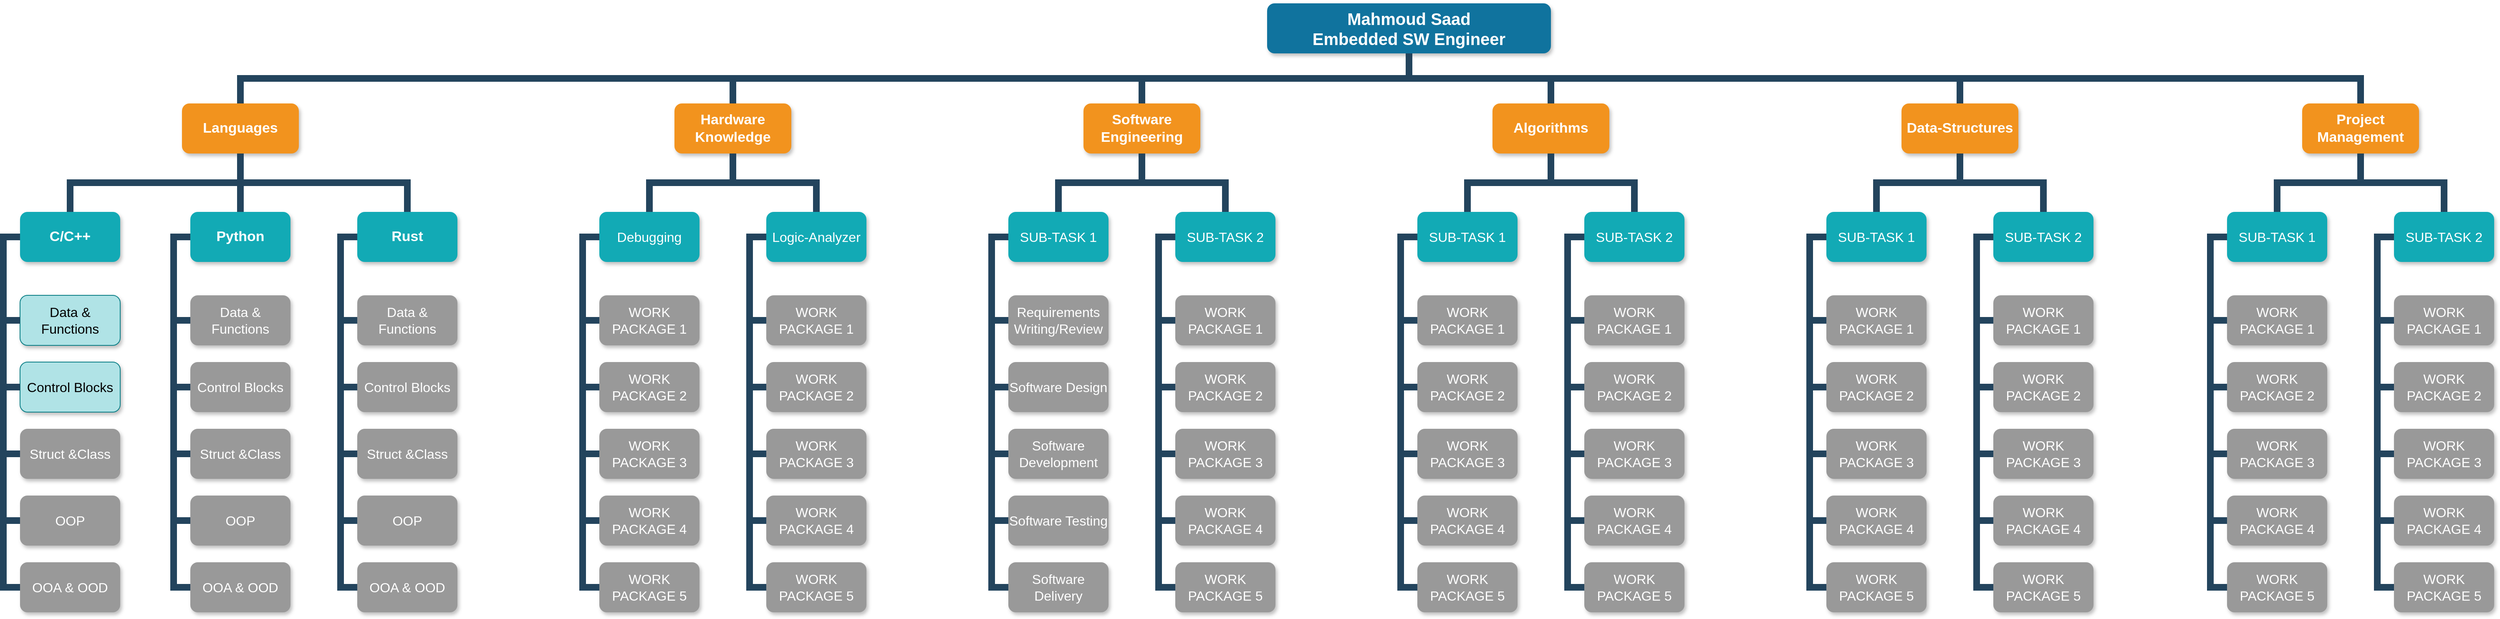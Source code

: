 <mxfile version="20.2.3" type="device" pages="2"><diagram name="Main" id="64c3da0e-402f-94eb-ee01-a36477274f13"><mxGraphModel dx="3135" dy="1060" grid="1" gridSize="10" guides="1" tooltips="1" connect="1" arrows="1" fold="1" page="1" pageScale="1" pageWidth="1169" pageHeight="826" background="none" math="0" shadow="0"><root><mxCell id="0"/><mxCell id="1" parent="0"/><mxCell id="2" value="Mahmoud Saad&#10;Embedded SW Engineer" style="whiteSpace=wrap;rounded=1;shadow=1;fillColor=#10739E;strokeColor=none;fontColor=#FFFFFF;fontStyle=1;fontSize=20;" parent="1" vertex="1"><mxGeometry x="1000" y="50" width="340" height="60" as="geometry"/></mxCell><mxCell id="229" value="" style="edgeStyle=elbowEdgeStyle;elbow=vertical;rounded=0;fontColor=#000000;endArrow=none;endFill=0;strokeWidth=8;strokeColor=#23445D;fontSize=16;" parent="1" source="2" target="3" edge="1"><mxGeometry width="100" height="100" relative="1" as="geometry"><mxPoint x="540" y="140" as="sourcePoint"/><mxPoint x="640" y="40" as="targetPoint"/></mxGeometry></mxCell><mxCell id="230" value="" style="edgeStyle=elbowEdgeStyle;elbow=vertical;rounded=0;fontColor=#000000;endArrow=none;endFill=0;strokeWidth=8;strokeColor=#23445D;fontSize=16;" parent="1" source="2" target="4" edge="1"><mxGeometry width="100" height="100" relative="1" as="geometry"><mxPoint x="550" y="150" as="sourcePoint"/><mxPoint x="650" y="50" as="targetPoint"/></mxGeometry></mxCell><mxCell id="231" value="" style="edgeStyle=elbowEdgeStyle;elbow=vertical;rounded=0;fontColor=#000000;endArrow=none;endFill=0;strokeWidth=8;strokeColor=#23445D;fontSize=16;" parent="1" source="2" target="6" edge="1"><mxGeometry width="100" height="100" relative="1" as="geometry"><mxPoint x="560" y="160" as="sourcePoint"/><mxPoint x="660" y="60" as="targetPoint"/></mxGeometry></mxCell><mxCell id="232" value="" style="edgeStyle=elbowEdgeStyle;elbow=vertical;rounded=0;fontColor=#000000;endArrow=none;endFill=0;strokeWidth=8;strokeColor=#23445D;fontSize=17;" parent="1" source="2" target="7" edge="1"><mxGeometry width="100" height="100" relative="1" as="geometry"><mxPoint x="570" y="170" as="sourcePoint"/><mxPoint x="670" y="70" as="targetPoint"/></mxGeometry></mxCell><mxCell id="233" value="" style="edgeStyle=elbowEdgeStyle;elbow=vertical;rounded=0;fontColor=#000000;endArrow=none;endFill=0;strokeWidth=8;strokeColor=#23445D;fontSize=17;" parent="1" source="2" target="8" edge="1"><mxGeometry width="100" height="100" relative="1" as="geometry"><mxPoint x="580" y="180" as="sourcePoint"/><mxPoint x="680" y="80" as="targetPoint"/></mxGeometry></mxCell><mxCell id="234" value="" style="edgeStyle=elbowEdgeStyle;elbow=vertical;rounded=0;fontColor=#000000;endArrow=none;endFill=0;strokeWidth=8;strokeColor=#23445D;fontSize=17;" parent="1" source="2" target="5" edge="1"><mxGeometry width="100" height="100" relative="1" as="geometry"><mxPoint x="590" y="190" as="sourcePoint"/><mxPoint x="690" y="90" as="targetPoint"/></mxGeometry></mxCell><mxCell id="DECO9NXqyOhK5s9e_aOG-239" value="" style="group" parent="1" vertex="1" connectable="0"><mxGeometry x="180" y="170.0" width="340.0" height="610.0" as="geometry"/></mxCell><mxCell id="4" value="Hardware Knowledge" style="whiteSpace=wrap;rounded=1;fillColor=#F2931E;strokeColor=none;shadow=1;fontColor=#FFFFFF;fontStyle=1;fontSize=17;" parent="DECO9NXqyOhK5s9e_aOG-239" vertex="1"><mxGeometry x="110" width="140" height="60" as="geometry"/></mxCell><mxCell id="43" value="Debugging" style="whiteSpace=wrap;rounded=1;fillColor=#12AAB5;strokeColor=none;shadow=1;fontColor=#FFFFFF;fontSize=16;" parent="DECO9NXqyOhK5s9e_aOG-239" vertex="1"><mxGeometry x="20.0" y="130.0" width="120" height="60" as="geometry"/></mxCell><mxCell id="44" value="Logic-Analyzer" style="whiteSpace=wrap;rounded=1;fillColor=#12AAB5;strokeColor=none;shadow=1;fontColor=#FFFFFF;fontSize=16;" parent="DECO9NXqyOhK5s9e_aOG-239" vertex="1"><mxGeometry x="220.0" y="130.0" width="120" height="60" as="geometry"/></mxCell><mxCell id="45" value="WORK&#10;PACKAGE 1" style="whiteSpace=wrap;rounded=1;fillColor=#999999;strokeColor=none;shadow=1;fontColor=#FFFFFF;fontStyle=0;fontSize=16;" parent="DECO9NXqyOhK5s9e_aOG-239" vertex="1"><mxGeometry x="20.0" y="230.0" width="120" height="60" as="geometry"/></mxCell><mxCell id="46" value="WORK&#10;PACKAGE 2" style="whiteSpace=wrap;rounded=1;fillColor=#999999;strokeColor=none;shadow=1;fontColor=#FFFFFF;fontStyle=0;fontSize=16;" parent="DECO9NXqyOhK5s9e_aOG-239" vertex="1"><mxGeometry x="20.0" y="310.0" width="120" height="60" as="geometry"/></mxCell><mxCell id="47" value="WORK&#10;PACKAGE 3" style="whiteSpace=wrap;rounded=1;fillColor=#999999;strokeColor=none;shadow=1;fontColor=#FFFFFF;fontStyle=0;fontSize=16;" parent="DECO9NXqyOhK5s9e_aOG-239" vertex="1"><mxGeometry x="20.0" y="390.0" width="120" height="60" as="geometry"/></mxCell><mxCell id="48" value="WORK&#10;PACKAGE 4" style="whiteSpace=wrap;rounded=1;fillColor=#999999;strokeColor=none;shadow=1;fontColor=#FFFFFF;fontStyle=0;fontSize=16;" parent="DECO9NXqyOhK5s9e_aOG-239" vertex="1"><mxGeometry x="20" y="470.0" width="120" height="60" as="geometry"/></mxCell><mxCell id="49" value="WORK&#10;PACKAGE 5" style="whiteSpace=wrap;rounded=1;fillColor=#999999;strokeColor=none;shadow=1;fontColor=#FFFFFF;fontStyle=0;fontSize=16;" parent="DECO9NXqyOhK5s9e_aOG-239" vertex="1"><mxGeometry x="20.0" y="550.0" width="120" height="60" as="geometry"/></mxCell><mxCell id="50" value="WORK&#10;PACKAGE 1" style="whiteSpace=wrap;rounded=1;fillColor=#999999;strokeColor=none;shadow=1;fontColor=#FFFFFF;fontStyle=0;fontSize=16;" parent="DECO9NXqyOhK5s9e_aOG-239" vertex="1"><mxGeometry x="220.0" y="230.0" width="120" height="60" as="geometry"/></mxCell><mxCell id="51" value="WORK&#10;PACKAGE 2" style="whiteSpace=wrap;rounded=1;fillColor=#999999;strokeColor=none;shadow=1;fontColor=#FFFFFF;fontStyle=0;fontSize=16;" parent="DECO9NXqyOhK5s9e_aOG-239" vertex="1"><mxGeometry x="220.0" y="310.0" width="120" height="60" as="geometry"/></mxCell><mxCell id="52" value="WORK&#10;PACKAGE 3" style="whiteSpace=wrap;rounded=1;fillColor=#999999;strokeColor=none;shadow=1;fontColor=#FFFFFF;fontStyle=0;fontSize=16;" parent="DECO9NXqyOhK5s9e_aOG-239" vertex="1"><mxGeometry x="220.0" y="390.0" width="120" height="60" as="geometry"/></mxCell><mxCell id="53" value="WORK&#10;PACKAGE 4" style="whiteSpace=wrap;rounded=1;fillColor=#999999;strokeColor=none;shadow=1;fontColor=#FFFFFF;fontStyle=0;fontSize=16;" parent="DECO9NXqyOhK5s9e_aOG-239" vertex="1"><mxGeometry x="220.0" y="470.0" width="120" height="60" as="geometry"/></mxCell><mxCell id="54" value="WORK&#10;PACKAGE 5" style="whiteSpace=wrap;rounded=1;fillColor=#999999;strokeColor=none;shadow=1;fontColor=#FFFFFF;fontStyle=0;fontSize=16;" parent="DECO9NXqyOhK5s9e_aOG-239" vertex="1"><mxGeometry x="220.0" y="550.0" width="120" height="60" as="geometry"/></mxCell><mxCell id="116" value="" style="edgeStyle=elbowEdgeStyle;elbow=vertical;rounded=0;fontColor=#000000;endArrow=none;endFill=0;strokeWidth=8;strokeColor=#23445D;fontSize=16;" parent="DECO9NXqyOhK5s9e_aOG-239" source="4" target="43" edge="1"><mxGeometry width="100" height="100" relative="1" as="geometry"><mxPoint x="-180" y="70.0" as="sourcePoint"/><mxPoint x="-280" y="140.0" as="targetPoint"/></mxGeometry></mxCell><mxCell id="117" value="" style="edgeStyle=elbowEdgeStyle;elbow=vertical;rounded=0;fontColor=#000000;endArrow=none;endFill=0;strokeWidth=8;strokeColor=#23445D;fontSize=16;" parent="DECO9NXqyOhK5s9e_aOG-239" source="4" target="44" edge="1"><mxGeometry width="100" height="100" relative="1" as="geometry"><mxPoint x="-180" y="70.0" as="sourcePoint"/><mxPoint x="-80" y="140.0" as="targetPoint"/></mxGeometry></mxCell><mxCell id="118" value="" style="edgeStyle=elbowEdgeStyle;elbow=horizontal;rounded=0;fontColor=#000000;endArrow=none;endFill=0;strokeWidth=8;strokeColor=#23445D;fontSize=16;" parent="DECO9NXqyOhK5s9e_aOG-239" source="43" target="45" edge="1"><mxGeometry width="100" height="100" relative="1" as="geometry"><mxPoint y="160.0" as="sourcePoint"/><mxPoint x="10.0" y="260.0" as="targetPoint"/><Array as="points"><mxPoint y="210.0"/></Array></mxGeometry></mxCell><mxCell id="119" value="" style="edgeStyle=elbowEdgeStyle;elbow=horizontal;rounded=0;fontColor=#000000;endArrow=none;endFill=0;strokeWidth=8;strokeColor=#23445D;fontSize=16;" parent="DECO9NXqyOhK5s9e_aOG-239" source="43" target="46" edge="1"><mxGeometry width="100" height="100" relative="1" as="geometry"><mxPoint x="10" y="160.0" as="sourcePoint"/><mxPoint x="10.0" y="340.0" as="targetPoint"/><Array as="points"><mxPoint y="250.0"/></Array></mxGeometry></mxCell><mxCell id="120" value="" style="edgeStyle=elbowEdgeStyle;elbow=horizontal;rounded=0;fontColor=#000000;endArrow=none;endFill=0;strokeWidth=8;strokeColor=#23445D;fontSize=16;" parent="DECO9NXqyOhK5s9e_aOG-239" source="43" target="49" edge="1"><mxGeometry width="100" height="100" relative="1" as="geometry"><mxPoint x="10" y="160.0" as="sourcePoint"/><mxPoint x="10" y="580.0" as="targetPoint"/><Array as="points"><mxPoint y="380.0"/></Array></mxGeometry></mxCell><mxCell id="121" value="" style="edgeStyle=elbowEdgeStyle;elbow=horizontal;rounded=0;fontColor=#000000;endArrow=none;endFill=0;strokeWidth=8;strokeColor=#23445D;fontSize=16;" parent="DECO9NXqyOhK5s9e_aOG-239" source="43" target="48" edge="1"><mxGeometry width="100" height="100" relative="1" as="geometry"><mxPoint x="10" y="160.0" as="sourcePoint"/><mxPoint x="10" y="500.0" as="targetPoint"/><Array as="points"><mxPoint y="330.0"/></Array></mxGeometry></mxCell><mxCell id="122" value="" style="edgeStyle=elbowEdgeStyle;elbow=horizontal;rounded=0;fontColor=#000000;endArrow=none;endFill=0;strokeWidth=8;strokeColor=#23445D;fontSize=16;" parent="DECO9NXqyOhK5s9e_aOG-239" source="43" target="47" edge="1"><mxGeometry width="100" height="100" relative="1" as="geometry"><mxPoint x="10" y="160.0" as="sourcePoint"/><mxPoint x="10.0" y="420.0" as="targetPoint"/><Array as="points"><mxPoint y="300.0"/></Array></mxGeometry></mxCell><mxCell id="123" value="" style="edgeStyle=elbowEdgeStyle;elbow=horizontal;rounded=0;fontColor=#000000;endArrow=none;endFill=0;strokeWidth=8;strokeColor=#23445D;fontSize=16;" parent="DECO9NXqyOhK5s9e_aOG-239" source="44" target="50" edge="1"><mxGeometry width="100" height="100" relative="1" as="geometry"><mxPoint x="190" y="160.0" as="sourcePoint"/><mxPoint x="200.0" y="260.0" as="targetPoint"/><Array as="points"><mxPoint x="200" y="210.0"/></Array></mxGeometry></mxCell><mxCell id="124" value="" style="edgeStyle=elbowEdgeStyle;elbow=horizontal;rounded=0;fontColor=#000000;endArrow=none;endFill=0;strokeWidth=8;strokeColor=#23445D;fontSize=16;" parent="DECO9NXqyOhK5s9e_aOG-239" source="44" target="51" edge="1"><mxGeometry width="100" height="100" relative="1" as="geometry"><mxPoint x="200" y="160.0" as="sourcePoint"/><mxPoint x="200.0" y="340.0" as="targetPoint"/><Array as="points"><mxPoint x="200" y="250.0"/></Array></mxGeometry></mxCell><mxCell id="125" value="" style="edgeStyle=elbowEdgeStyle;elbow=horizontal;rounded=0;fontColor=#000000;endArrow=none;endFill=0;strokeWidth=8;strokeColor=#23445D;fontSize=16;" parent="DECO9NXqyOhK5s9e_aOG-239" source="44" target="54" edge="1"><mxGeometry width="100" height="100" relative="1" as="geometry"><mxPoint x="200" y="160.0" as="sourcePoint"/><mxPoint x="200" y="580.0" as="targetPoint"/><Array as="points"><mxPoint x="200" y="370.0"/></Array></mxGeometry></mxCell><mxCell id="126" value="" style="edgeStyle=elbowEdgeStyle;elbow=horizontal;rounded=0;fontColor=#000000;endArrow=none;endFill=0;strokeWidth=8;strokeColor=#23445D;fontSize=16;" parent="DECO9NXqyOhK5s9e_aOG-239" source="44" target="53" edge="1"><mxGeometry width="100" height="100" relative="1" as="geometry"><mxPoint x="200" y="160.0" as="sourcePoint"/><mxPoint x="200" y="500.0" as="targetPoint"/><Array as="points"><mxPoint x="200" y="330.0"/></Array></mxGeometry></mxCell><mxCell id="127" value="" style="edgeStyle=elbowEdgeStyle;elbow=horizontal;rounded=0;fontColor=#000000;endArrow=none;endFill=0;strokeWidth=8;strokeColor=#23445D;fontSize=16;" parent="DECO9NXqyOhK5s9e_aOG-239" source="44" target="52" edge="1"><mxGeometry width="100" height="100" relative="1" as="geometry"><mxPoint x="200" y="160.0" as="sourcePoint"/><mxPoint x="200.0" y="420.0" as="targetPoint"/><Array as="points"><mxPoint x="200" y="300.0"/></Array></mxGeometry></mxCell><mxCell id="DECO9NXqyOhK5s9e_aOG-240" value="" style="group" parent="1" vertex="1" connectable="0"><mxGeometry x="670" y="170.0" width="340.0" height="610.0" as="geometry"/></mxCell><mxCell id="6" value="Software Engineering" style="whiteSpace=wrap;rounded=1;fillColor=#F2931E;strokeColor=none;shadow=1;fontColor=#FFFFFF;fontStyle=1;fontSize=17;" parent="DECO9NXqyOhK5s9e_aOG-240" vertex="1"><mxGeometry x="110" width="140" height="60" as="geometry"/></mxCell><mxCell id="133" value="SUB-TASK 1" style="whiteSpace=wrap;rounded=1;fillColor=#12AAB5;strokeColor=none;shadow=1;fontColor=#FFFFFF;fontSize=16;" parent="DECO9NXqyOhK5s9e_aOG-240" vertex="1"><mxGeometry x="20.0" y="130.0" width="120" height="60" as="geometry"/></mxCell><mxCell id="134" value="SUB-TASK 2" style="whiteSpace=wrap;rounded=1;fillColor=#12AAB5;strokeColor=none;shadow=1;fontColor=#FFFFFF;fontSize=16;" parent="DECO9NXqyOhK5s9e_aOG-240" vertex="1"><mxGeometry x="220.0" y="130.0" width="120" height="60" as="geometry"/></mxCell><mxCell id="135" value="Requirements&#10;Writing/Review" style="whiteSpace=wrap;rounded=1;fillColor=#999999;strokeColor=none;shadow=1;fontColor=#FFFFFF;fontStyle=0;fontSize=16;" parent="DECO9NXqyOhK5s9e_aOG-240" vertex="1"><mxGeometry x="20.0" y="230.0" width="120" height="60" as="geometry"/></mxCell><mxCell id="136" value="Software Design" style="whiteSpace=wrap;rounded=1;fillColor=#999999;strokeColor=none;shadow=1;fontColor=#FFFFFF;fontStyle=0;fontSize=16;" parent="DECO9NXqyOhK5s9e_aOG-240" vertex="1"><mxGeometry x="20.0" y="310.0" width="120" height="60" as="geometry"/></mxCell><mxCell id="137" value="Software Development" style="whiteSpace=wrap;rounded=1;fillColor=#999999;strokeColor=none;shadow=1;fontColor=#FFFFFF;fontStyle=0;fontSize=16;" parent="DECO9NXqyOhK5s9e_aOG-240" vertex="1"><mxGeometry x="20.0" y="390.0" width="120" height="60" as="geometry"/></mxCell><mxCell id="138" value="Software Testing" style="whiteSpace=wrap;rounded=1;fillColor=#999999;strokeColor=none;shadow=1;fontColor=#FFFFFF;fontStyle=0;fontSize=16;" parent="DECO9NXqyOhK5s9e_aOG-240" vertex="1"><mxGeometry x="20" y="470.0" width="120" height="60" as="geometry"/></mxCell><mxCell id="139" value="Software Delivery" style="whiteSpace=wrap;rounded=1;fillColor=#999999;strokeColor=none;shadow=1;fontColor=#FFFFFF;fontStyle=0;fontSize=16;" parent="DECO9NXqyOhK5s9e_aOG-240" vertex="1"><mxGeometry x="20.0" y="550.0" width="120" height="60" as="geometry"/></mxCell><mxCell id="140" value="WORK&#10;PACKAGE 1" style="whiteSpace=wrap;rounded=1;fillColor=#999999;strokeColor=none;shadow=1;fontColor=#FFFFFF;fontStyle=0;fontSize=16;" parent="DECO9NXqyOhK5s9e_aOG-240" vertex="1"><mxGeometry x="220.0" y="230.0" width="120" height="60" as="geometry"/></mxCell><mxCell id="141" value="WORK&#10;PACKAGE 2" style="whiteSpace=wrap;rounded=1;fillColor=#999999;strokeColor=none;shadow=1;fontColor=#FFFFFF;fontStyle=0;fontSize=16;" parent="DECO9NXqyOhK5s9e_aOG-240" vertex="1"><mxGeometry x="220.0" y="310.0" width="120" height="60" as="geometry"/></mxCell><mxCell id="142" value="WORK&#10;PACKAGE 3" style="whiteSpace=wrap;rounded=1;fillColor=#999999;strokeColor=none;shadow=1;fontColor=#FFFFFF;fontStyle=0;fontSize=16;" parent="DECO9NXqyOhK5s9e_aOG-240" vertex="1"><mxGeometry x="220.0" y="390.0" width="120" height="60" as="geometry"/></mxCell><mxCell id="143" value="WORK&#10;PACKAGE 4" style="whiteSpace=wrap;rounded=1;fillColor=#999999;strokeColor=none;shadow=1;fontColor=#FFFFFF;fontStyle=0;fontSize=16;" parent="DECO9NXqyOhK5s9e_aOG-240" vertex="1"><mxGeometry x="220.0" y="470.0" width="120" height="60" as="geometry"/></mxCell><mxCell id="144" value="WORK&#10;PACKAGE 5" style="whiteSpace=wrap;rounded=1;fillColor=#999999;strokeColor=none;shadow=1;fontColor=#FFFFFF;fontStyle=0;fontSize=16;" parent="DECO9NXqyOhK5s9e_aOG-240" vertex="1"><mxGeometry x="220.0" y="550.0" width="120" height="60" as="geometry"/></mxCell><mxCell id="145" value="" style="edgeStyle=elbowEdgeStyle;elbow=horizontal;rounded=0;fontColor=#000000;endArrow=none;endFill=0;strokeWidth=8;strokeColor=#23445D;fontSize=16;" parent="DECO9NXqyOhK5s9e_aOG-240" source="133" target="135" edge="1"><mxGeometry width="100" height="100" relative="1" as="geometry"><mxPoint y="160.0" as="sourcePoint"/><mxPoint x="10.0" y="260.0" as="targetPoint"/><Array as="points"><mxPoint y="210.0"/></Array></mxGeometry></mxCell><mxCell id="146" value="" style="edgeStyle=elbowEdgeStyle;elbow=horizontal;rounded=0;fontColor=#000000;endArrow=none;endFill=0;strokeWidth=8;strokeColor=#23445D;fontSize=16;" parent="DECO9NXqyOhK5s9e_aOG-240" source="133" target="136" edge="1"><mxGeometry width="100" height="100" relative="1" as="geometry"><mxPoint x="10" y="160.0" as="sourcePoint"/><mxPoint x="10.0" y="340.0" as="targetPoint"/><Array as="points"><mxPoint y="250.0"/></Array></mxGeometry></mxCell><mxCell id="147" value="" style="edgeStyle=elbowEdgeStyle;elbow=horizontal;rounded=0;fontColor=#000000;endArrow=none;endFill=0;strokeWidth=8;strokeColor=#23445D;fontSize=16;" parent="DECO9NXqyOhK5s9e_aOG-240" source="133" target="139" edge="1"><mxGeometry width="100" height="100" relative="1" as="geometry"><mxPoint x="10" y="160.0" as="sourcePoint"/><mxPoint x="10" y="580.0" as="targetPoint"/><Array as="points"><mxPoint y="380.0"/></Array></mxGeometry></mxCell><mxCell id="148" value="" style="edgeStyle=elbowEdgeStyle;elbow=horizontal;rounded=0;fontColor=#000000;endArrow=none;endFill=0;strokeWidth=8;strokeColor=#23445D;fontSize=16;" parent="DECO9NXqyOhK5s9e_aOG-240" source="133" target="138" edge="1"><mxGeometry width="100" height="100" relative="1" as="geometry"><mxPoint x="10" y="160.0" as="sourcePoint"/><mxPoint x="10" y="500.0" as="targetPoint"/><Array as="points"><mxPoint y="330.0"/></Array></mxGeometry></mxCell><mxCell id="149" value="" style="edgeStyle=elbowEdgeStyle;elbow=horizontal;rounded=0;fontColor=#000000;endArrow=none;endFill=0;strokeWidth=8;strokeColor=#23445D;fontSize=16;" parent="DECO9NXqyOhK5s9e_aOG-240" source="133" target="137" edge="1"><mxGeometry width="100" height="100" relative="1" as="geometry"><mxPoint x="10" y="160.0" as="sourcePoint"/><mxPoint x="10.0" y="420.0" as="targetPoint"/><Array as="points"><mxPoint y="300.0"/></Array></mxGeometry></mxCell><mxCell id="150" value="" style="edgeStyle=elbowEdgeStyle;elbow=horizontal;rounded=0;fontColor=#000000;endArrow=none;endFill=0;strokeWidth=8;strokeColor=#23445D;fontSize=16;" parent="DECO9NXqyOhK5s9e_aOG-240" source="134" target="140" edge="1"><mxGeometry width="100" height="100" relative="1" as="geometry"><mxPoint x="190" y="160.0" as="sourcePoint"/><mxPoint x="200.0" y="260.0" as="targetPoint"/><Array as="points"><mxPoint x="200" y="210.0"/></Array></mxGeometry></mxCell><mxCell id="151" value="" style="edgeStyle=elbowEdgeStyle;elbow=horizontal;rounded=0;fontColor=#000000;endArrow=none;endFill=0;strokeWidth=8;strokeColor=#23445D;fontSize=16;" parent="DECO9NXqyOhK5s9e_aOG-240" source="134" target="141" edge="1"><mxGeometry width="100" height="100" relative="1" as="geometry"><mxPoint x="200" y="160.0" as="sourcePoint"/><mxPoint x="200.0" y="340.0" as="targetPoint"/><Array as="points"><mxPoint x="200" y="250.0"/></Array></mxGeometry></mxCell><mxCell id="152" value="" style="edgeStyle=elbowEdgeStyle;elbow=horizontal;rounded=0;fontColor=#000000;endArrow=none;endFill=0;strokeWidth=8;strokeColor=#23445D;fontSize=16;" parent="DECO9NXqyOhK5s9e_aOG-240" source="134" target="144" edge="1"><mxGeometry width="100" height="100" relative="1" as="geometry"><mxPoint x="200" y="160.0" as="sourcePoint"/><mxPoint x="200" y="580.0" as="targetPoint"/><Array as="points"><mxPoint x="200" y="370.0"/></Array></mxGeometry></mxCell><mxCell id="153" value="" style="edgeStyle=elbowEdgeStyle;elbow=horizontal;rounded=0;fontColor=#000000;endArrow=none;endFill=0;strokeWidth=8;strokeColor=#23445D;fontSize=16;" parent="DECO9NXqyOhK5s9e_aOG-240" source="134" target="143" edge="1"><mxGeometry width="100" height="100" relative="1" as="geometry"><mxPoint x="200" y="160.0" as="sourcePoint"/><mxPoint x="200" y="500.0" as="targetPoint"/><Array as="points"><mxPoint x="200" y="330.0"/></Array></mxGeometry></mxCell><mxCell id="154" value="" style="edgeStyle=elbowEdgeStyle;elbow=horizontal;rounded=0;fontColor=#000000;endArrow=none;endFill=0;strokeWidth=8;strokeColor=#23445D;fontSize=16;" parent="DECO9NXqyOhK5s9e_aOG-240" source="134" target="142" edge="1"><mxGeometry width="100" height="100" relative="1" as="geometry"><mxPoint x="200" y="160.0" as="sourcePoint"/><mxPoint x="200.0" y="420.0" as="targetPoint"/><Array as="points"><mxPoint x="200" y="300.0"/></Array></mxGeometry></mxCell><mxCell id="221" value="" style="edgeStyle=elbowEdgeStyle;elbow=vertical;rounded=0;fontColor=#000000;endArrow=none;endFill=0;strokeWidth=8;strokeColor=#23445D;fontSize=16;" parent="DECO9NXqyOhK5s9e_aOG-240" source="6" target="133" edge="1"><mxGeometry width="100" height="100" relative="1" as="geometry"><mxPoint x="-10" y="100.0" as="sourcePoint"/><mxPoint x="90" y="1.99e-13" as="targetPoint"/></mxGeometry></mxCell><mxCell id="222" value="" style="edgeStyle=elbowEdgeStyle;elbow=vertical;rounded=0;fontColor=#000000;endArrow=none;endFill=0;strokeWidth=8;strokeColor=#23445D;fontSize=16;" parent="DECO9NXqyOhK5s9e_aOG-240" source="6" target="134" edge="1"><mxGeometry width="100" height="100" relative="1" as="geometry"><mxPoint x="240" y="110.0" as="sourcePoint"/><mxPoint x="340" y="10.0" as="targetPoint"/></mxGeometry></mxCell><mxCell id="DECO9NXqyOhK5s9e_aOG-241" value="" style="group" parent="1" vertex="1" connectable="0"><mxGeometry x="1160" y="170.0" width="340.0" height="610.0" as="geometry"/></mxCell><mxCell id="7" value="Algorithms" style="whiteSpace=wrap;rounded=1;fillColor=#F2931E;strokeColor=none;shadow=1;fontColor=#FFFFFF;fontStyle=1;fontSize=17;" parent="DECO9NXqyOhK5s9e_aOG-241" vertex="1"><mxGeometry x="110" width="140" height="60" as="geometry"/></mxCell><mxCell id="155" value="SUB-TASK 1" style="whiteSpace=wrap;rounded=1;fillColor=#12AAB5;strokeColor=none;shadow=1;fontColor=#FFFFFF;fontSize=16;" parent="DECO9NXqyOhK5s9e_aOG-241" vertex="1"><mxGeometry x="20.0" y="130.0" width="120" height="60" as="geometry"/></mxCell><mxCell id="156" value="SUB-TASK 2" style="whiteSpace=wrap;rounded=1;fillColor=#12AAB5;strokeColor=none;shadow=1;fontColor=#FFFFFF;fontSize=16;" parent="DECO9NXqyOhK5s9e_aOG-241" vertex="1"><mxGeometry x="220.0" y="130.0" width="120" height="60" as="geometry"/></mxCell><mxCell id="157" value="WORK&#10;PACKAGE 1" style="whiteSpace=wrap;rounded=1;fillColor=#999999;strokeColor=none;shadow=1;fontColor=#FFFFFF;fontStyle=0;fontSize=16;" parent="DECO9NXqyOhK5s9e_aOG-241" vertex="1"><mxGeometry x="20.0" y="230.0" width="120" height="60" as="geometry"/></mxCell><mxCell id="158" value="WORK&#10;PACKAGE 2" style="whiteSpace=wrap;rounded=1;fillColor=#999999;strokeColor=none;shadow=1;fontColor=#FFFFFF;fontStyle=0;fontSize=16;" parent="DECO9NXqyOhK5s9e_aOG-241" vertex="1"><mxGeometry x="20" y="310.0" width="120" height="60" as="geometry"/></mxCell><mxCell id="159" value="WORK&#10;PACKAGE 3" style="whiteSpace=wrap;rounded=1;fillColor=#999999;strokeColor=none;shadow=1;fontColor=#FFFFFF;fontStyle=0;fontSize=16;" parent="DECO9NXqyOhK5s9e_aOG-241" vertex="1"><mxGeometry x="20.0" y="390.0" width="120" height="60" as="geometry"/></mxCell><mxCell id="160" value="WORK&#10;PACKAGE 4" style="whiteSpace=wrap;rounded=1;fillColor=#999999;strokeColor=none;shadow=1;fontColor=#FFFFFF;fontStyle=0;fontSize=16;" parent="DECO9NXqyOhK5s9e_aOG-241" vertex="1"><mxGeometry x="20" y="470.0" width="120" height="60" as="geometry"/></mxCell><mxCell id="161" value="WORK&#10;PACKAGE 5" style="whiteSpace=wrap;rounded=1;fillColor=#999999;strokeColor=none;shadow=1;fontColor=#FFFFFF;fontStyle=0;fontSize=16;" parent="DECO9NXqyOhK5s9e_aOG-241" vertex="1"><mxGeometry x="20" y="550.0" width="120" height="60" as="geometry"/></mxCell><mxCell id="162" value="WORK&#10;PACKAGE 1" style="whiteSpace=wrap;rounded=1;fillColor=#999999;strokeColor=none;shadow=1;fontColor=#FFFFFF;fontStyle=0;fontSize=16;" parent="DECO9NXqyOhK5s9e_aOG-241" vertex="1"><mxGeometry x="220.0" y="230.0" width="120" height="60" as="geometry"/></mxCell><mxCell id="163" value="WORK&#10;PACKAGE 2" style="whiteSpace=wrap;rounded=1;fillColor=#999999;strokeColor=none;shadow=1;fontColor=#FFFFFF;fontStyle=0;fontSize=16;" parent="DECO9NXqyOhK5s9e_aOG-241" vertex="1"><mxGeometry x="220.0" y="310.0" width="120" height="60" as="geometry"/></mxCell><mxCell id="164" value="WORK&#10;PACKAGE 3" style="whiteSpace=wrap;rounded=1;fillColor=#999999;strokeColor=none;shadow=1;fontColor=#FFFFFF;fontStyle=0;fontSize=16;" parent="DECO9NXqyOhK5s9e_aOG-241" vertex="1"><mxGeometry x="220.0" y="390.0" width="120" height="60" as="geometry"/></mxCell><mxCell id="165" value="WORK&#10;PACKAGE 4" style="whiteSpace=wrap;rounded=1;fillColor=#999999;strokeColor=none;shadow=1;fontColor=#FFFFFF;fontStyle=0;fontSize=16;" parent="DECO9NXqyOhK5s9e_aOG-241" vertex="1"><mxGeometry x="220.0" y="470.0" width="120" height="60" as="geometry"/></mxCell><mxCell id="166" value="WORK&#10;PACKAGE 5" style="whiteSpace=wrap;rounded=1;fillColor=#999999;strokeColor=none;shadow=1;fontColor=#FFFFFF;fontStyle=0;fontSize=16;" parent="DECO9NXqyOhK5s9e_aOG-241" vertex="1"><mxGeometry x="220.0" y="550.0" width="120" height="60" as="geometry"/></mxCell><mxCell id="167" value="" style="edgeStyle=elbowEdgeStyle;elbow=horizontal;rounded=0;fontColor=#000000;endArrow=none;endFill=0;strokeWidth=8;strokeColor=#23445D;fontSize=16;" parent="DECO9NXqyOhK5s9e_aOG-241" source="155" target="157" edge="1"><mxGeometry width="100" height="100" relative="1" as="geometry"><mxPoint y="160.0" as="sourcePoint"/><mxPoint x="10.0" y="260.0" as="targetPoint"/><Array as="points"><mxPoint y="210.0"/></Array></mxGeometry></mxCell><mxCell id="168" value="" style="edgeStyle=elbowEdgeStyle;elbow=horizontal;rounded=0;fontColor=#000000;endArrow=none;endFill=0;strokeWidth=8;strokeColor=#23445D;fontSize=16;" parent="DECO9NXqyOhK5s9e_aOG-241" source="155" target="158" edge="1"><mxGeometry width="100" height="100" relative="1" as="geometry"><mxPoint x="10" y="160.0" as="sourcePoint"/><mxPoint x="10.0" y="340.0" as="targetPoint"/><Array as="points"><mxPoint y="250.0"/></Array></mxGeometry></mxCell><mxCell id="169" value="" style="edgeStyle=elbowEdgeStyle;elbow=horizontal;rounded=0;fontColor=#000000;endArrow=none;endFill=0;strokeWidth=8;strokeColor=#23445D;fontSize=16;" parent="DECO9NXqyOhK5s9e_aOG-241" source="155" target="161" edge="1"><mxGeometry width="100" height="100" relative="1" as="geometry"><mxPoint x="10" y="160.0" as="sourcePoint"/><mxPoint x="10" y="580.0" as="targetPoint"/><Array as="points"><mxPoint y="380.0"/></Array></mxGeometry></mxCell><mxCell id="170" value="" style="edgeStyle=elbowEdgeStyle;elbow=horizontal;rounded=0;fontColor=#000000;endArrow=none;endFill=0;strokeWidth=8;strokeColor=#23445D;fontSize=16;" parent="DECO9NXqyOhK5s9e_aOG-241" source="155" target="160" edge="1"><mxGeometry width="100" height="100" relative="1" as="geometry"><mxPoint x="10" y="160.0" as="sourcePoint"/><mxPoint x="10" y="500.0" as="targetPoint"/><Array as="points"><mxPoint y="330.0"/></Array></mxGeometry></mxCell><mxCell id="171" value="" style="edgeStyle=elbowEdgeStyle;elbow=horizontal;rounded=0;fontColor=#000000;endArrow=none;endFill=0;strokeWidth=8;strokeColor=#23445D;fontSize=16;" parent="DECO9NXqyOhK5s9e_aOG-241" source="155" target="159" edge="1"><mxGeometry width="100" height="100" relative="1" as="geometry"><mxPoint x="10" y="160.0" as="sourcePoint"/><mxPoint x="10.0" y="420.0" as="targetPoint"/><Array as="points"><mxPoint y="300.0"/></Array></mxGeometry></mxCell><mxCell id="172" value="" style="edgeStyle=elbowEdgeStyle;elbow=horizontal;rounded=0;fontColor=#000000;endArrow=none;endFill=0;strokeWidth=8;strokeColor=#23445D;fontSize=16;" parent="DECO9NXqyOhK5s9e_aOG-241" source="156" target="162" edge="1"><mxGeometry width="100" height="100" relative="1" as="geometry"><mxPoint x="190" y="160.0" as="sourcePoint"/><mxPoint x="200.0" y="260.0" as="targetPoint"/><Array as="points"><mxPoint x="200" y="210.0"/></Array></mxGeometry></mxCell><mxCell id="173" value="" style="edgeStyle=elbowEdgeStyle;elbow=horizontal;rounded=0;fontColor=#000000;endArrow=none;endFill=0;strokeWidth=8;strokeColor=#23445D;fontSize=16;" parent="DECO9NXqyOhK5s9e_aOG-241" source="156" target="163" edge="1"><mxGeometry width="100" height="100" relative="1" as="geometry"><mxPoint x="200" y="160.0" as="sourcePoint"/><mxPoint x="200.0" y="340.0" as="targetPoint"/><Array as="points"><mxPoint x="200" y="250.0"/></Array></mxGeometry></mxCell><mxCell id="174" value="" style="edgeStyle=elbowEdgeStyle;elbow=horizontal;rounded=0;fontColor=#000000;endArrow=none;endFill=0;strokeWidth=8;strokeColor=#23445D;fontSize=16;" parent="DECO9NXqyOhK5s9e_aOG-241" source="156" target="166" edge="1"><mxGeometry width="100" height="100" relative="1" as="geometry"><mxPoint x="200" y="160.0" as="sourcePoint"/><mxPoint x="200" y="580.0" as="targetPoint"/><Array as="points"><mxPoint x="200" y="370.0"/></Array></mxGeometry></mxCell><mxCell id="175" value="" style="edgeStyle=elbowEdgeStyle;elbow=horizontal;rounded=0;fontColor=#000000;endArrow=none;endFill=0;strokeWidth=8;strokeColor=#23445D;fontSize=16;" parent="DECO9NXqyOhK5s9e_aOG-241" source="156" target="165" edge="1"><mxGeometry width="100" height="100" relative="1" as="geometry"><mxPoint x="200" y="160.0" as="sourcePoint"/><mxPoint x="200" y="500.0" as="targetPoint"/><Array as="points"><mxPoint x="200" y="330.0"/></Array></mxGeometry></mxCell><mxCell id="176" value="" style="edgeStyle=elbowEdgeStyle;elbow=horizontal;rounded=0;fontColor=#000000;endArrow=none;endFill=0;strokeWidth=8;strokeColor=#23445D;fontSize=16;" parent="DECO9NXqyOhK5s9e_aOG-241" source="156" target="164" edge="1"><mxGeometry width="100" height="100" relative="1" as="geometry"><mxPoint x="200" y="160.0" as="sourcePoint"/><mxPoint x="200.0" y="420.0" as="targetPoint"/><Array as="points"><mxPoint x="200" y="300.0"/></Array></mxGeometry></mxCell><mxCell id="223" value="" style="edgeStyle=elbowEdgeStyle;elbow=vertical;rounded=0;fontColor=#000000;endArrow=none;endFill=0;strokeWidth=8;strokeColor=#23445D;fontSize=16;" parent="DECO9NXqyOhK5s9e_aOG-241" source="7" target="155" edge="1"><mxGeometry width="100" height="100" relative="1" as="geometry"><mxPoint x="180" y="130.0" as="sourcePoint"/><mxPoint x="80" y="20.0" as="targetPoint"/></mxGeometry></mxCell><mxCell id="224" value="" style="edgeStyle=elbowEdgeStyle;elbow=vertical;rounded=0;fontColor=#000000;endArrow=none;endFill=0;strokeWidth=8;strokeColor=#23445D;fontSize=16;" parent="DECO9NXqyOhK5s9e_aOG-241" source="7" target="156" edge="1"><mxGeometry width="100" height="100" relative="1" as="geometry"><mxPoint x="270" y="120.0" as="sourcePoint"/><mxPoint x="370" y="20.0" as="targetPoint"/></mxGeometry></mxCell><mxCell id="DECO9NXqyOhK5s9e_aOG-242" value="" style="group" parent="1" vertex="1" connectable="0"><mxGeometry x="1650" y="170.0" width="340.0" height="610.0" as="geometry"/></mxCell><mxCell id="8" value="Data-Structures" style="whiteSpace=wrap;rounded=1;fillColor=#F2931E;strokeColor=none;shadow=1;fontColor=#FFFFFF;fontStyle=1;fontSize=17;" parent="DECO9NXqyOhK5s9e_aOG-242" vertex="1"><mxGeometry x="110" width="140" height="60" as="geometry"/></mxCell><mxCell id="177" value="SUB-TASK 1" style="whiteSpace=wrap;rounded=1;fillColor=#12AAB5;strokeColor=none;shadow=1;fontColor=#FFFFFF;fontSize=16;" parent="DECO9NXqyOhK5s9e_aOG-242" vertex="1"><mxGeometry x="20.0" y="130.0" width="120" height="60" as="geometry"/></mxCell><mxCell id="178" value="SUB-TASK 2" style="whiteSpace=wrap;rounded=1;fillColor=#12AAB5;strokeColor=none;shadow=1;fontColor=#FFFFFF;fontSize=16;" parent="DECO9NXqyOhK5s9e_aOG-242" vertex="1"><mxGeometry x="220.0" y="130.0" width="120" height="60" as="geometry"/></mxCell><mxCell id="179" value="WORK&#10;PACKAGE 1" style="whiteSpace=wrap;rounded=1;fillColor=#999999;strokeColor=none;shadow=1;fontColor=#FFFFFF;fontStyle=0;fontSize=16;" parent="DECO9NXqyOhK5s9e_aOG-242" vertex="1"><mxGeometry x="20.0" y="230.0" width="120" height="60" as="geometry"/></mxCell><mxCell id="180" value="WORK&#10;PACKAGE 2" style="whiteSpace=wrap;rounded=1;fillColor=#999999;strokeColor=none;shadow=1;fontColor=#FFFFFF;fontStyle=0;fontSize=16;" parent="DECO9NXqyOhK5s9e_aOG-242" vertex="1"><mxGeometry x="20" y="310.0" width="120" height="60" as="geometry"/></mxCell><mxCell id="181" value="WORK&#10;PACKAGE 3" style="whiteSpace=wrap;rounded=1;fillColor=#999999;strokeColor=none;shadow=1;fontColor=#FFFFFF;fontStyle=0;fontSize=16;" parent="DECO9NXqyOhK5s9e_aOG-242" vertex="1"><mxGeometry x="20.0" y="390.0" width="120" height="60" as="geometry"/></mxCell><mxCell id="182" value="WORK&#10;PACKAGE 4" style="whiteSpace=wrap;rounded=1;fillColor=#999999;strokeColor=none;shadow=1;fontColor=#FFFFFF;fontStyle=0;fontSize=16;" parent="DECO9NXqyOhK5s9e_aOG-242" vertex="1"><mxGeometry x="20" y="470.0" width="120" height="60" as="geometry"/></mxCell><mxCell id="183" value="WORK&#10;PACKAGE 5" style="whiteSpace=wrap;rounded=1;fillColor=#999999;strokeColor=none;shadow=1;fontColor=#FFFFFF;fontStyle=0;fontSize=16;" parent="DECO9NXqyOhK5s9e_aOG-242" vertex="1"><mxGeometry x="20" y="550.0" width="120" height="60" as="geometry"/></mxCell><mxCell id="184" value="WORK&#10;PACKAGE 1" style="whiteSpace=wrap;rounded=1;fillColor=#999999;strokeColor=none;shadow=1;fontColor=#FFFFFF;fontStyle=0;fontSize=16;" parent="DECO9NXqyOhK5s9e_aOG-242" vertex="1"><mxGeometry x="220.0" y="230.0" width="120" height="60" as="geometry"/></mxCell><mxCell id="185" value="WORK&#10;PACKAGE 2" style="whiteSpace=wrap;rounded=1;fillColor=#999999;strokeColor=none;shadow=1;fontColor=#FFFFFF;fontStyle=0;fontSize=16;" parent="DECO9NXqyOhK5s9e_aOG-242" vertex="1"><mxGeometry x="220.0" y="310.0" width="120" height="60" as="geometry"/></mxCell><mxCell id="186" value="WORK&#10;PACKAGE 3" style="whiteSpace=wrap;rounded=1;fillColor=#999999;strokeColor=none;shadow=1;fontColor=#FFFFFF;fontStyle=0;fontSize=16;" parent="DECO9NXqyOhK5s9e_aOG-242" vertex="1"><mxGeometry x="220.0" y="390.0" width="120" height="60" as="geometry"/></mxCell><mxCell id="187" value="WORK&#10;PACKAGE 4" style="whiteSpace=wrap;rounded=1;fillColor=#999999;strokeColor=none;shadow=1;fontColor=#FFFFFF;fontStyle=0;fontSize=16;" parent="DECO9NXqyOhK5s9e_aOG-242" vertex="1"><mxGeometry x="220.0" y="470.0" width="120" height="60" as="geometry"/></mxCell><mxCell id="188" value="WORK&#10;PACKAGE 5" style="whiteSpace=wrap;rounded=1;fillColor=#999999;strokeColor=none;shadow=1;fontColor=#FFFFFF;fontStyle=0;fontSize=16;" parent="DECO9NXqyOhK5s9e_aOG-242" vertex="1"><mxGeometry x="220.0" y="550.0" width="120" height="60" as="geometry"/></mxCell><mxCell id="189" value="" style="edgeStyle=elbowEdgeStyle;elbow=horizontal;rounded=0;fontColor=#000000;endArrow=none;endFill=0;strokeWidth=8;strokeColor=#23445D;fontSize=16;" parent="DECO9NXqyOhK5s9e_aOG-242" source="177" target="179" edge="1"><mxGeometry width="100" height="100" relative="1" as="geometry"><mxPoint y="160.0" as="sourcePoint"/><mxPoint x="10.0" y="260" as="targetPoint"/><Array as="points"><mxPoint y="210.0"/></Array></mxGeometry></mxCell><mxCell id="190" value="" style="edgeStyle=elbowEdgeStyle;elbow=horizontal;rounded=0;fontColor=#000000;endArrow=none;endFill=0;strokeWidth=8;strokeColor=#23445D;fontSize=16;" parent="DECO9NXqyOhK5s9e_aOG-242" source="177" target="180" edge="1"><mxGeometry width="100" height="100" relative="1" as="geometry"><mxPoint x="10" y="160.0" as="sourcePoint"/><mxPoint x="10.0" y="340" as="targetPoint"/><Array as="points"><mxPoint y="250.0"/></Array></mxGeometry></mxCell><mxCell id="191" value="" style="edgeStyle=elbowEdgeStyle;elbow=horizontal;rounded=0;fontColor=#000000;endArrow=none;endFill=0;strokeWidth=8;strokeColor=#23445D;fontSize=16;" parent="DECO9NXqyOhK5s9e_aOG-242" source="177" target="183" edge="1"><mxGeometry width="100" height="100" relative="1" as="geometry"><mxPoint x="10" y="160.0" as="sourcePoint"/><mxPoint x="10" y="580" as="targetPoint"/><Array as="points"><mxPoint y="380"/></Array></mxGeometry></mxCell><mxCell id="192" value="" style="edgeStyle=elbowEdgeStyle;elbow=horizontal;rounded=0;fontColor=#000000;endArrow=none;endFill=0;strokeWidth=8;strokeColor=#23445D;fontSize=16;" parent="DECO9NXqyOhK5s9e_aOG-242" source="177" target="182" edge="1"><mxGeometry width="100" height="100" relative="1" as="geometry"><mxPoint x="10" y="160.0" as="sourcePoint"/><mxPoint x="10" y="500" as="targetPoint"/><Array as="points"><mxPoint y="330"/></Array></mxGeometry></mxCell><mxCell id="193" value="" style="edgeStyle=elbowEdgeStyle;elbow=horizontal;rounded=0;fontColor=#000000;endArrow=none;endFill=0;strokeWidth=8;strokeColor=#23445D;fontSize=16;" parent="DECO9NXqyOhK5s9e_aOG-242" source="177" target="181" edge="1"><mxGeometry width="100" height="100" relative="1" as="geometry"><mxPoint x="10" y="160.0" as="sourcePoint"/><mxPoint x="10.0" y="420" as="targetPoint"/><Array as="points"><mxPoint y="300"/></Array></mxGeometry></mxCell><mxCell id="194" value="" style="edgeStyle=elbowEdgeStyle;elbow=horizontal;rounded=0;fontColor=#000000;endArrow=none;endFill=0;strokeWidth=8;strokeColor=#23445D;fontSize=16;" parent="DECO9NXqyOhK5s9e_aOG-242" source="178" target="184" edge="1"><mxGeometry width="100" height="100" relative="1" as="geometry"><mxPoint x="190" y="160.0" as="sourcePoint"/><mxPoint x="200.0" y="260" as="targetPoint"/><Array as="points"><mxPoint x="200" y="210.0"/></Array></mxGeometry></mxCell><mxCell id="195" value="" style="edgeStyle=elbowEdgeStyle;elbow=horizontal;rounded=0;fontColor=#000000;endArrow=none;endFill=0;strokeWidth=8;strokeColor=#23445D;fontSize=16;" parent="DECO9NXqyOhK5s9e_aOG-242" source="178" target="185" edge="1"><mxGeometry width="100" height="100" relative="1" as="geometry"><mxPoint x="200" y="160.0" as="sourcePoint"/><mxPoint x="200.0" y="340" as="targetPoint"/><Array as="points"><mxPoint x="200" y="250.0"/></Array></mxGeometry></mxCell><mxCell id="196" value="" style="edgeStyle=elbowEdgeStyle;elbow=horizontal;rounded=0;fontColor=#000000;endArrow=none;endFill=0;strokeWidth=8;strokeColor=#23445D;fontSize=16;" parent="DECO9NXqyOhK5s9e_aOG-242" source="178" target="188" edge="1"><mxGeometry width="100" height="100" relative="1" as="geometry"><mxPoint x="200" y="160.0" as="sourcePoint"/><mxPoint x="200" y="580" as="targetPoint"/><Array as="points"><mxPoint x="200" y="370"/></Array></mxGeometry></mxCell><mxCell id="197" value="" style="edgeStyle=elbowEdgeStyle;elbow=horizontal;rounded=0;fontColor=#000000;endArrow=none;endFill=0;strokeWidth=8;strokeColor=#23445D;fontSize=16;" parent="DECO9NXqyOhK5s9e_aOG-242" source="178" target="187" edge="1"><mxGeometry width="100" height="100" relative="1" as="geometry"><mxPoint x="200" y="160.0" as="sourcePoint"/><mxPoint x="200" y="500" as="targetPoint"/><Array as="points"><mxPoint x="200" y="330"/></Array></mxGeometry></mxCell><mxCell id="198" value="" style="edgeStyle=elbowEdgeStyle;elbow=horizontal;rounded=0;fontColor=#000000;endArrow=none;endFill=0;strokeWidth=8;strokeColor=#23445D;fontSize=16;" parent="DECO9NXqyOhK5s9e_aOG-242" source="178" target="186" edge="1"><mxGeometry width="100" height="100" relative="1" as="geometry"><mxPoint x="200" y="160.0" as="sourcePoint"/><mxPoint x="200.0" y="420" as="targetPoint"/><Array as="points"><mxPoint x="200" y="300"/></Array></mxGeometry></mxCell><mxCell id="225" value="" style="edgeStyle=elbowEdgeStyle;elbow=vertical;rounded=0;fontColor=#000000;endArrow=none;endFill=0;strokeWidth=8;strokeColor=#23445D;fontSize=16;" parent="DECO9NXqyOhK5s9e_aOG-242" source="8" target="177" edge="1"><mxGeometry width="100" height="100" relative="1" as="geometry"><mxPoint x="20" y="120.0" as="sourcePoint"/><mxPoint x="120" y="20.0" as="targetPoint"/></mxGeometry></mxCell><mxCell id="226" value="" style="edgeStyle=elbowEdgeStyle;elbow=vertical;rounded=0;fontColor=#000000;endArrow=none;endFill=0;strokeWidth=8;strokeColor=#23445D;fontSize=16;" parent="DECO9NXqyOhK5s9e_aOG-242" source="8" target="178" edge="1"><mxGeometry width="100" height="100" relative="1" as="geometry"><mxPoint x="250" y="120.0" as="sourcePoint"/><mxPoint x="350" y="20.0" as="targetPoint"/></mxGeometry></mxCell><mxCell id="DECO9NXqyOhK5s9e_aOG-243" value="" style="group" parent="1" vertex="1" connectable="0"><mxGeometry x="2130" y="170.0" width="340" height="610.0" as="geometry"/></mxCell><mxCell id="5" value="Project Management" style="whiteSpace=wrap;rounded=1;fillColor=#F2931E;strokeColor=none;shadow=1;fontColor=#FFFFFF;fontStyle=1;fontSize=17;" parent="DECO9NXqyOhK5s9e_aOG-243" vertex="1"><mxGeometry x="110" width="140" height="60" as="geometry"/></mxCell><mxCell id="199" value="SUB-TASK 1" style="whiteSpace=wrap;rounded=1;fillColor=#12AAB5;strokeColor=none;shadow=1;fontColor=#FFFFFF;fontSize=16;" parent="DECO9NXqyOhK5s9e_aOG-243" vertex="1"><mxGeometry x="20.0" y="130.0" width="120" height="60" as="geometry"/></mxCell><mxCell id="200" value="SUB-TASK 2" style="whiteSpace=wrap;rounded=1;fillColor=#12AAB5;strokeColor=none;shadow=1;fontColor=#FFFFFF;fontSize=16;" parent="DECO9NXqyOhK5s9e_aOG-243" vertex="1"><mxGeometry x="220" y="130.0" width="120" height="60" as="geometry"/></mxCell><mxCell id="201" value="WORK&#10;PACKAGE 1" style="whiteSpace=wrap;rounded=1;fillColor=#999999;strokeColor=none;shadow=1;fontColor=#FFFFFF;fontStyle=0;fontSize=16;" parent="DECO9NXqyOhK5s9e_aOG-243" vertex="1"><mxGeometry x="20.0" y="230.0" width="120" height="60" as="geometry"/></mxCell><mxCell id="202" value="WORK&#10;PACKAGE 2" style="whiteSpace=wrap;rounded=1;fillColor=#999999;strokeColor=none;shadow=1;fontColor=#FFFFFF;fontStyle=0;fontSize=16;" parent="DECO9NXqyOhK5s9e_aOG-243" vertex="1"><mxGeometry x="20" y="310.0" width="120" height="60" as="geometry"/></mxCell><mxCell id="203" value="WORK&#10;PACKAGE 3" style="whiteSpace=wrap;rounded=1;fillColor=#999999;strokeColor=none;shadow=1;fontColor=#FFFFFF;fontStyle=0;fontSize=16;" parent="DECO9NXqyOhK5s9e_aOG-243" vertex="1"><mxGeometry x="20.0" y="390.0" width="120" height="60" as="geometry"/></mxCell><mxCell id="204" value="WORK&#10;PACKAGE 4" style="whiteSpace=wrap;rounded=1;fillColor=#999999;strokeColor=none;shadow=1;fontColor=#FFFFFF;fontStyle=0;fontSize=16;" parent="DECO9NXqyOhK5s9e_aOG-243" vertex="1"><mxGeometry x="20" y="470.0" width="120" height="60" as="geometry"/></mxCell><mxCell id="205" value="WORK&#10;PACKAGE 5" style="whiteSpace=wrap;rounded=1;fillColor=#999999;strokeColor=none;shadow=1;fontColor=#FFFFFF;fontStyle=0;fontSize=16;" parent="DECO9NXqyOhK5s9e_aOG-243" vertex="1"><mxGeometry x="20" y="550.0" width="120" height="60" as="geometry"/></mxCell><mxCell id="206" value="WORK&#10;PACKAGE 1" style="whiteSpace=wrap;rounded=1;fillColor=#999999;strokeColor=none;shadow=1;fontColor=#FFFFFF;fontStyle=0;fontSize=16;" parent="DECO9NXqyOhK5s9e_aOG-243" vertex="1"><mxGeometry x="220.0" y="230.0" width="120" height="60" as="geometry"/></mxCell><mxCell id="207" value="WORK&#10;PACKAGE 2" style="whiteSpace=wrap;rounded=1;fillColor=#999999;strokeColor=none;shadow=1;fontColor=#FFFFFF;fontStyle=0;fontSize=16;" parent="DECO9NXqyOhK5s9e_aOG-243" vertex="1"><mxGeometry x="220.0" y="310.0" width="120" height="60" as="geometry"/></mxCell><mxCell id="208" value="WORK&#10;PACKAGE 3" style="whiteSpace=wrap;rounded=1;fillColor=#999999;strokeColor=none;shadow=1;fontColor=#FFFFFF;fontStyle=0;fontSize=16;" parent="DECO9NXqyOhK5s9e_aOG-243" vertex="1"><mxGeometry x="220.0" y="390.0" width="120" height="60" as="geometry"/></mxCell><mxCell id="209" value="WORK&#10;PACKAGE 4" style="whiteSpace=wrap;rounded=1;fillColor=#999999;strokeColor=none;shadow=1;fontColor=#FFFFFF;fontStyle=0;fontSize=16;" parent="DECO9NXqyOhK5s9e_aOG-243" vertex="1"><mxGeometry x="220.0" y="470.0" width="120" height="60" as="geometry"/></mxCell><mxCell id="210" value="WORK&#10;PACKAGE 5" style="whiteSpace=wrap;rounded=1;fillColor=#999999;strokeColor=none;shadow=1;fontColor=#FFFFFF;fontStyle=0;fontSize=16;" parent="DECO9NXqyOhK5s9e_aOG-243" vertex="1"><mxGeometry x="220" y="550.0" width="120" height="60" as="geometry"/></mxCell><mxCell id="211" value="" style="edgeStyle=elbowEdgeStyle;elbow=horizontal;rounded=0;fontColor=#000000;endArrow=none;endFill=0;strokeWidth=8;strokeColor=#23445D;fontSize=16;" parent="DECO9NXqyOhK5s9e_aOG-243" source="199" target="201" edge="1"><mxGeometry width="100" height="100" relative="1" as="geometry"><mxPoint y="160.0" as="sourcePoint"/><mxPoint x="10.0" y="260.0" as="targetPoint"/><Array as="points"><mxPoint y="210.0"/></Array></mxGeometry></mxCell><mxCell id="212" value="" style="edgeStyle=elbowEdgeStyle;elbow=horizontal;rounded=0;fontColor=#000000;endArrow=none;endFill=0;strokeWidth=8;strokeColor=#23445D;fontSize=16;" parent="DECO9NXqyOhK5s9e_aOG-243" source="199" target="202" edge="1"><mxGeometry width="100" height="100" relative="1" as="geometry"><mxPoint x="10" y="160.0" as="sourcePoint"/><mxPoint x="10.0" y="340.0" as="targetPoint"/><Array as="points"><mxPoint y="250.0"/></Array></mxGeometry></mxCell><mxCell id="213" value="" style="edgeStyle=elbowEdgeStyle;elbow=horizontal;rounded=0;fontColor=#000000;endArrow=none;endFill=0;strokeWidth=8;strokeColor=#23445D;fontSize=16;" parent="DECO9NXqyOhK5s9e_aOG-243" source="199" target="205" edge="1"><mxGeometry width="100" height="100" relative="1" as="geometry"><mxPoint x="10" y="160.0" as="sourcePoint"/><mxPoint x="10" y="580.0" as="targetPoint"/><Array as="points"><mxPoint y="380.0"/></Array></mxGeometry></mxCell><mxCell id="214" value="" style="edgeStyle=elbowEdgeStyle;elbow=horizontal;rounded=0;fontColor=#000000;endArrow=none;endFill=0;strokeWidth=8;strokeColor=#23445D;fontSize=16;" parent="DECO9NXqyOhK5s9e_aOG-243" source="199" target="204" edge="1"><mxGeometry width="100" height="100" relative="1" as="geometry"><mxPoint x="10" y="160.0" as="sourcePoint"/><mxPoint x="10" y="500.0" as="targetPoint"/><Array as="points"><mxPoint y="330.0"/></Array></mxGeometry></mxCell><mxCell id="215" value="" style="edgeStyle=elbowEdgeStyle;elbow=horizontal;rounded=0;fontColor=#000000;endArrow=none;endFill=0;strokeWidth=8;strokeColor=#23445D;fontSize=16;" parent="DECO9NXqyOhK5s9e_aOG-243" source="199" target="203" edge="1"><mxGeometry width="100" height="100" relative="1" as="geometry"><mxPoint x="10" y="160.0" as="sourcePoint"/><mxPoint x="10.0" y="420.0" as="targetPoint"/><Array as="points"><mxPoint y="300.0"/></Array></mxGeometry></mxCell><mxCell id="216" value="" style="edgeStyle=elbowEdgeStyle;elbow=horizontal;rounded=0;fontColor=#000000;endArrow=none;endFill=0;strokeWidth=8;strokeColor=#23445D;fontSize=16;" parent="DECO9NXqyOhK5s9e_aOG-243" source="200" target="206" edge="1"><mxGeometry width="100" height="100" relative="1" as="geometry"><mxPoint x="190" y="160.0" as="sourcePoint"/><mxPoint x="200.0" y="260.0" as="targetPoint"/><Array as="points"><mxPoint x="200" y="210.0"/></Array></mxGeometry></mxCell><mxCell id="217" value="" style="edgeStyle=elbowEdgeStyle;elbow=horizontal;rounded=0;fontColor=#000000;endArrow=none;endFill=0;strokeWidth=8;strokeColor=#23445D;fontSize=16;" parent="DECO9NXqyOhK5s9e_aOG-243" source="200" target="207" edge="1"><mxGeometry width="100" height="100" relative="1" as="geometry"><mxPoint x="200" y="160.0" as="sourcePoint"/><mxPoint x="200" y="340.0" as="targetPoint"/><Array as="points"><mxPoint x="200" y="250.0"/></Array></mxGeometry></mxCell><mxCell id="218" value="" style="edgeStyle=elbowEdgeStyle;elbow=horizontal;rounded=0;fontColor=#000000;endArrow=none;endFill=0;strokeWidth=8;strokeColor=#23445D;fontSize=16;" parent="DECO9NXqyOhK5s9e_aOG-243" source="200" target="210" edge="1"><mxGeometry width="100" height="100" relative="1" as="geometry"><mxPoint x="200" y="160.0" as="sourcePoint"/><mxPoint x="200" y="580.0" as="targetPoint"/><Array as="points"><mxPoint x="200" y="370.0"/></Array></mxGeometry></mxCell><mxCell id="219" value="" style="edgeStyle=elbowEdgeStyle;elbow=horizontal;rounded=0;fontColor=#000000;endArrow=none;endFill=0;strokeWidth=8;strokeColor=#23445D;fontSize=16;" parent="DECO9NXqyOhK5s9e_aOG-243" source="200" target="209" edge="1"><mxGeometry width="100" height="100" relative="1" as="geometry"><mxPoint x="200" y="160.0" as="sourcePoint"/><mxPoint x="200" y="500.0" as="targetPoint"/><Array as="points"><mxPoint x="200" y="330.0"/></Array></mxGeometry></mxCell><mxCell id="220" value="" style="edgeStyle=elbowEdgeStyle;elbow=horizontal;rounded=0;fontColor=#000000;endArrow=none;endFill=0;strokeWidth=8;strokeColor=#23445D;fontSize=16;" parent="DECO9NXqyOhK5s9e_aOG-243" source="200" target="208" edge="1"><mxGeometry width="100" height="100" relative="1" as="geometry"><mxPoint x="200" y="160.0" as="sourcePoint"/><mxPoint x="200" y="420.0" as="targetPoint"/><Array as="points"><mxPoint x="200" y="300.0"/></Array></mxGeometry></mxCell><mxCell id="227" value="" style="edgeStyle=elbowEdgeStyle;elbow=vertical;rounded=0;fontColor=#000000;endArrow=none;endFill=0;strokeWidth=8;strokeColor=#23445D;fontSize=16;" parent="DECO9NXqyOhK5s9e_aOG-243" source="5" target="199" edge="1"><mxGeometry width="100" height="100" relative="1" as="geometry"><mxPoint y="120.0" as="sourcePoint"/><mxPoint x="100" y="20.0" as="targetPoint"/></mxGeometry></mxCell><mxCell id="228" value="" style="edgeStyle=elbowEdgeStyle;elbow=vertical;rounded=0;fontColor=#000000;endArrow=none;endFill=0;strokeWidth=8;strokeColor=#23445D;fontSize=16;" parent="DECO9NXqyOhK5s9e_aOG-243" source="5" target="200" edge="1"><mxGeometry width="100" height="100" relative="1" as="geometry"><mxPoint x="260" y="120.0" as="sourcePoint"/><mxPoint x="360" y="20.0" as="targetPoint"/></mxGeometry></mxCell><mxCell id="DECO9NXqyOhK5s9e_aOG-245" value="C/C++" style="whiteSpace=wrap;rounded=1;fillColor=#12AAB5;strokeColor=none;shadow=1;fontColor=#FFFFFF;fontSize=17;fontStyle=1" parent="1" vertex="1"><mxGeometry x="-494" y="300.0" width="120" height="60" as="geometry"/></mxCell><mxCell id="DECO9NXqyOhK5s9e_aOG-246" value="Data &amp; Functions" style="whiteSpace=wrap;rounded=1;fillColor=#b0e3e6;strokeColor=#0e8088;shadow=1;fontStyle=0;fontSize=16;" parent="1" vertex="1"><mxGeometry x="-494.0" y="400.0" width="120" height="60" as="geometry"/></mxCell><mxCell id="DECO9NXqyOhK5s9e_aOG-247" value="Control Blocks" style="whiteSpace=wrap;rounded=1;fillColor=#b0e3e6;strokeColor=#0e8088;shadow=1;fontStyle=0;fontSize=16;" parent="1" vertex="1"><mxGeometry x="-494.0" y="480.0" width="120" height="60" as="geometry"/></mxCell><mxCell id="DECO9NXqyOhK5s9e_aOG-248" value="Struct &amp;Class" style="whiteSpace=wrap;rounded=1;fillColor=#999999;strokeColor=none;shadow=1;fontColor=#FFFFFF;fontStyle=0;fontSize=16;" parent="1" vertex="1"><mxGeometry x="-494.0" y="560.0" width="120" height="60" as="geometry"/></mxCell><mxCell id="DECO9NXqyOhK5s9e_aOG-249" value="OOP" style="whiteSpace=wrap;rounded=1;fillColor=#999999;strokeColor=none;shadow=1;fontColor=#FFFFFF;fontStyle=0;fontSize=16;" parent="1" vertex="1"><mxGeometry x="-494.0" y="640.0" width="120" height="60" as="geometry"/></mxCell><mxCell id="DECO9NXqyOhK5s9e_aOG-250" value="OOA &amp; OOD" style="whiteSpace=wrap;rounded=1;fillColor=#999999;strokeColor=none;shadow=1;fontColor=#FFFFFF;fontStyle=0;fontSize=16;" parent="1" vertex="1"><mxGeometry x="-494.0" y="720.0" width="120" height="60" as="geometry"/></mxCell><mxCell id="DECO9NXqyOhK5s9e_aOG-251" value="" style="edgeStyle=elbowEdgeStyle;elbow=horizontal;rounded=0;fontColor=#000000;endArrow=none;endFill=0;strokeWidth=8;strokeColor=#23445D;fontSize=16;" parent="1" source="DECO9NXqyOhK5s9e_aOG-245" target="DECO9NXqyOhK5s9e_aOG-246" edge="1"><mxGeometry width="100" height="100" relative="1" as="geometry"><mxPoint x="-244" y="310.0" as="sourcePoint"/><mxPoint x="-144" y="210.0" as="targetPoint"/><Array as="points"><mxPoint x="-514" y="380"/></Array></mxGeometry></mxCell><mxCell id="DECO9NXqyOhK5s9e_aOG-252" value="" style="edgeStyle=elbowEdgeStyle;elbow=horizontal;rounded=0;fontColor=#000000;endArrow=none;endFill=0;strokeWidth=8;strokeColor=#23445D;fontSize=16;" parent="1" source="DECO9NXqyOhK5s9e_aOG-245" target="DECO9NXqyOhK5s9e_aOG-247" edge="1"><mxGeometry width="100" height="100" relative="1" as="geometry"><mxPoint x="-174" y="170.0" as="sourcePoint"/><mxPoint x="-174" y="270.0" as="targetPoint"/><Array as="points"><mxPoint x="-514" y="400"/></Array></mxGeometry></mxCell><mxCell id="DECO9NXqyOhK5s9e_aOG-253" value="" style="edgeStyle=elbowEdgeStyle;elbow=horizontal;rounded=0;fontColor=#000000;endArrow=none;endFill=0;strokeWidth=8;strokeColor=#23445D;fontSize=16;" parent="1" source="DECO9NXqyOhK5s9e_aOG-245" target="DECO9NXqyOhK5s9e_aOG-250" edge="1"><mxGeometry width="100" height="100" relative="1" as="geometry"><mxPoint x="-174" y="170.0" as="sourcePoint"/><mxPoint x="-174" y="270.0" as="targetPoint"/><Array as="points"><mxPoint x="-514" y="540"/></Array></mxGeometry></mxCell><mxCell id="DECO9NXqyOhK5s9e_aOG-254" value="" style="edgeStyle=elbowEdgeStyle;elbow=horizontal;rounded=0;fontColor=#000000;endArrow=none;endFill=0;strokeWidth=8;strokeColor=#23445D;fontSize=16;" parent="1" source="DECO9NXqyOhK5s9e_aOG-245" target="DECO9NXqyOhK5s9e_aOG-249" edge="1"><mxGeometry width="100" height="100" relative="1" as="geometry"><mxPoint x="-154" y="190.0" as="sourcePoint"/><mxPoint x="-154" y="290.0" as="targetPoint"/><Array as="points"><mxPoint x="-514" y="410"/></Array></mxGeometry></mxCell><mxCell id="DECO9NXqyOhK5s9e_aOG-255" value="" style="edgeStyle=elbowEdgeStyle;elbow=horizontal;rounded=0;fontColor=#000000;endArrow=none;endFill=0;strokeWidth=8;strokeColor=#23445D;fontSize=16;" parent="1" source="DECO9NXqyOhK5s9e_aOG-245" target="DECO9NXqyOhK5s9e_aOG-248" edge="1"><mxGeometry width="100" height="100" relative="1" as="geometry"><mxPoint x="-144" y="200.0" as="sourcePoint"/><mxPoint x="-144" y="300.0" as="targetPoint"/><Array as="points"><mxPoint x="-514" y="430"/></Array></mxGeometry></mxCell><mxCell id="DECO9NXqyOhK5s9e_aOG-256" value="" style="edgeStyle=elbowEdgeStyle;elbow=vertical;rounded=0;fontColor=#000000;endArrow=none;endFill=0;strokeWidth=8;strokeColor=#23445D;fontSize=16;entryX=0.5;entryY=0;entryDx=0;entryDy=0;exitX=0.5;exitY=1;exitDx=0;exitDy=0;" parent="1" source="3" target="DECO9NXqyOhK5s9e_aOG-245" edge="1"><mxGeometry width="100" height="100" relative="1" as="geometry"><mxPoint x="-120" y="240.0" as="sourcePoint"/><mxPoint x="-220" y="310" as="targetPoint"/></mxGeometry></mxCell><mxCell id="3" value="Languages" style="whiteSpace=wrap;rounded=1;fillColor=#F2931E;strokeColor=none;shadow=1;fontColor=#FFFFFF;fontStyle=1;fontSize=17;" parent="1" vertex="1"><mxGeometry x="-300" y="170.0" width="140" height="60" as="geometry"/></mxCell><mxCell id="10" value="Python" style="whiteSpace=wrap;rounded=1;fillColor=#12AAB5;strokeColor=none;shadow=1;fontColor=#FFFFFF;fontSize=17;fontStyle=1" parent="1" vertex="1"><mxGeometry x="-290" y="300.0" width="120" height="60" as="geometry"/></mxCell><mxCell id="12" value="Rust" style="whiteSpace=wrap;rounded=1;fillColor=#12AAB5;strokeColor=none;shadow=1;fontColor=#FFFFFF;fontSize=17;fontStyle=1" parent="1" vertex="1"><mxGeometry x="-90" y="300.0" width="120" height="60" as="geometry"/></mxCell><mxCell id="23" value="Data &amp; Functions" style="whiteSpace=wrap;rounded=1;fillColor=#999999;strokeColor=none;shadow=1;fontColor=#FFFFFF;fontStyle=0;fontSize=16;" parent="1" vertex="1"><mxGeometry x="-290.0" y="400.0" width="120" height="60" as="geometry"/></mxCell><mxCell id="24" value="Control Blocks" style="whiteSpace=wrap;rounded=1;fillColor=#999999;strokeColor=none;shadow=1;fontColor=#FFFFFF;fontStyle=0;fontSize=16;" parent="1" vertex="1"><mxGeometry x="-290.0" y="480.0" width="120" height="60" as="geometry"/></mxCell><mxCell id="25" value="Struct &amp;Class" style="whiteSpace=wrap;rounded=1;fillColor=#999999;strokeColor=none;shadow=1;fontColor=#FFFFFF;fontStyle=0;fontSize=16;" parent="1" vertex="1"><mxGeometry x="-290.0" y="560.0" width="120" height="60" as="geometry"/></mxCell><mxCell id="26" value="OOP" style="whiteSpace=wrap;rounded=1;fillColor=#999999;strokeColor=none;shadow=1;fontColor=#FFFFFF;fontStyle=0;fontSize=16;" parent="1" vertex="1"><mxGeometry x="-290.0" y="640.0" width="120" height="60" as="geometry"/></mxCell><mxCell id="27" value="OOA &amp; OOD" style="whiteSpace=wrap;rounded=1;fillColor=#999999;strokeColor=none;shadow=1;fontColor=#FFFFFF;fontStyle=0;fontSize=16;" parent="1" vertex="1"><mxGeometry x="-290.0" y="720.0" width="120" height="60" as="geometry"/></mxCell><mxCell id="38" value="Data &amp; Functions" style="whiteSpace=wrap;rounded=1;fillColor=#999999;strokeColor=none;shadow=1;fontColor=#FFFFFF;fontStyle=0;fontSize=16;" parent="1" vertex="1"><mxGeometry x="-90.0" y="400.0" width="120" height="60" as="geometry"/></mxCell><mxCell id="39" value="Control Blocks" style="whiteSpace=wrap;rounded=1;fillColor=#999999;strokeColor=none;shadow=1;fontColor=#FFFFFF;fontStyle=0;fontSize=16;" parent="1" vertex="1"><mxGeometry x="-90.0" y="480.0" width="120" height="60" as="geometry"/></mxCell><mxCell id="40" value="Struct &amp;Class" style="whiteSpace=wrap;rounded=1;fillColor=#999999;strokeColor=none;shadow=1;fontColor=#FFFFFF;fontStyle=0;fontSize=16;" parent="1" vertex="1"><mxGeometry x="-90.0" y="560.0" width="120" height="60" as="geometry"/></mxCell><mxCell id="41" value="OOP" style="whiteSpace=wrap;rounded=1;fillColor=#999999;strokeColor=none;shadow=1;fontColor=#FFFFFF;fontStyle=0;fontSize=16;" parent="1" vertex="1"><mxGeometry x="-90.0" y="640.0" width="120" height="60" as="geometry"/></mxCell><mxCell id="42" value="OOA &amp; OOD" style="whiteSpace=wrap;rounded=1;fillColor=#999999;strokeColor=none;shadow=1;fontColor=#FFFFFF;fontStyle=0;fontSize=16;" parent="1" vertex="1"><mxGeometry x="-90" y="720.0" width="120" height="60" as="geometry"/></mxCell><mxCell id="103" value="" style="edgeStyle=elbowEdgeStyle;elbow=vertical;rounded=0;fontColor=#000000;endArrow=none;endFill=0;strokeWidth=8;strokeColor=#23445D;fontSize=16;" parent="1" source="3" target="10" edge="1"><mxGeometry width="100" height="100" relative="1" as="geometry"><mxPoint x="-340" y="290" as="sourcePoint"/><mxPoint x="-240" y="190" as="targetPoint"/></mxGeometry></mxCell><mxCell id="104" value="" style="edgeStyle=elbowEdgeStyle;elbow=vertical;rounded=0;fontColor=#000000;endArrow=none;endFill=0;strokeWidth=8;strokeColor=#23445D;fontSize=16;" parent="1" source="3" target="12" edge="1"><mxGeometry width="100" height="100" relative="1" as="geometry"><mxPoint y="290" as="sourcePoint"/><mxPoint x="100" y="190" as="targetPoint"/></mxGeometry></mxCell><mxCell id="105" value="" style="edgeStyle=elbowEdgeStyle;elbow=horizontal;rounded=0;fontColor=#000000;endArrow=none;endFill=0;strokeWidth=8;strokeColor=#23445D;fontSize=16;" parent="1" source="10" target="23" edge="1"><mxGeometry width="100" height="100" relative="1" as="geometry"><mxPoint x="-350" y="480" as="sourcePoint"/><mxPoint x="-250" y="380" as="targetPoint"/><Array as="points"><mxPoint x="-310" y="380"/></Array></mxGeometry></mxCell><mxCell id="106" value="" style="edgeStyle=elbowEdgeStyle;elbow=horizontal;rounded=0;fontColor=#000000;endArrow=none;endFill=0;strokeWidth=8;strokeColor=#23445D;fontSize=16;" parent="1" source="10" target="24" edge="1"><mxGeometry width="100" height="100" relative="1" as="geometry"><mxPoint x="-280" y="340" as="sourcePoint"/><mxPoint x="-280" y="440" as="targetPoint"/><Array as="points"><mxPoint x="-310" y="400"/></Array></mxGeometry></mxCell><mxCell id="107" value="" style="edgeStyle=elbowEdgeStyle;elbow=horizontal;rounded=0;fontColor=#000000;endArrow=none;endFill=0;strokeWidth=8;strokeColor=#23445D;fontSize=16;" parent="1" source="10" target="27" edge="1"><mxGeometry width="100" height="100" relative="1" as="geometry"><mxPoint x="-280" y="340" as="sourcePoint"/><mxPoint x="-280" y="440" as="targetPoint"/><Array as="points"><mxPoint x="-310" y="540"/></Array></mxGeometry></mxCell><mxCell id="109" value="" style="edgeStyle=elbowEdgeStyle;elbow=horizontal;rounded=0;fontColor=#000000;endArrow=none;endFill=0;strokeWidth=8;strokeColor=#23445D;fontSize=16;" parent="1" source="10" target="26" edge="1"><mxGeometry width="100" height="100" relative="1" as="geometry"><mxPoint x="-260" y="360" as="sourcePoint"/><mxPoint x="-260" y="460" as="targetPoint"/><Array as="points"><mxPoint x="-310" y="410"/></Array></mxGeometry></mxCell><mxCell id="110" value="" style="edgeStyle=elbowEdgeStyle;elbow=horizontal;rounded=0;fontColor=#000000;endArrow=none;endFill=0;strokeWidth=8;strokeColor=#23445D;fontSize=16;" parent="1" source="10" target="25" edge="1"><mxGeometry width="100" height="100" relative="1" as="geometry"><mxPoint x="-250" y="370" as="sourcePoint"/><mxPoint x="-250" y="470" as="targetPoint"/><Array as="points"><mxPoint x="-310" y="430"/></Array></mxGeometry></mxCell><mxCell id="111" value="" style="edgeStyle=elbowEdgeStyle;elbow=horizontal;rounded=0;fontColor=#000000;endArrow=none;endFill=0;strokeWidth=8;strokeColor=#23445D;fontSize=16;" parent="1" target="38" edge="1"><mxGeometry width="100" height="100" relative="1" as="geometry"><mxPoint x="-100" y="330.0" as="sourcePoint"/><mxPoint x="-100" y="430.0" as="targetPoint"/><Array as="points"><mxPoint x="-110" y="380"/></Array></mxGeometry></mxCell><mxCell id="112" value="" style="edgeStyle=elbowEdgeStyle;elbow=horizontal;rounded=0;fontColor=#000000;endArrow=none;endFill=0;strokeWidth=8;strokeColor=#23445D;fontSize=16;" parent="1" source="12" target="39" edge="1"><mxGeometry width="100" height="100" relative="1" as="geometry"><mxPoint x="-100" y="330.0" as="sourcePoint"/><mxPoint x="-100" y="510.0" as="targetPoint"/><Array as="points"><mxPoint x="-110" y="420"/></Array></mxGeometry></mxCell><mxCell id="113" value="" style="edgeStyle=elbowEdgeStyle;elbow=horizontal;rounded=0;fontColor=#000000;endArrow=none;endFill=0;strokeWidth=8;strokeColor=#23445D;fontSize=16;" parent="1" source="12" target="42" edge="1"><mxGeometry width="100" height="100" relative="1" as="geometry"><mxPoint x="-100" y="330.0" as="sourcePoint"/><mxPoint x="-100.0" y="750.0" as="targetPoint"/><Array as="points"><mxPoint x="-110" y="540"/></Array></mxGeometry></mxCell><mxCell id="114" value="" style="edgeStyle=elbowEdgeStyle;elbow=horizontal;rounded=0;fontColor=#000000;endArrow=none;endFill=0;strokeWidth=8;strokeColor=#23445D;fontSize=16;" parent="1" source="12" target="41" edge="1"><mxGeometry width="100" height="100" relative="1" as="geometry"><mxPoint x="-100" y="330.0" as="sourcePoint"/><mxPoint x="-100.0" y="670.0" as="targetPoint"/><Array as="points"><mxPoint x="-110" y="500"/></Array></mxGeometry></mxCell><mxCell id="115" value="" style="edgeStyle=elbowEdgeStyle;elbow=horizontal;rounded=0;fontColor=#000000;endArrow=none;endFill=0;strokeWidth=8;strokeColor=#23445D;fontSize=16;" parent="1" source="12" target="40" edge="1"><mxGeometry width="100" height="100" relative="1" as="geometry"><mxPoint x="-100" y="330.0" as="sourcePoint"/><mxPoint x="-100" y="590.0" as="targetPoint"/><Array as="points"><mxPoint x="-110" y="460"/></Array></mxGeometry></mxCell></root></mxGraphModel></diagram><diagram id="E3NFND4GoPRyqx9WFXEc" name="C/C++"><mxGraphModel dx="-120" dy="1494" grid="1" gridSize="10" guides="1" tooltips="1" connect="1" arrows="1" fold="1" page="1" pageScale="1" pageWidth="850" pageHeight="1100" math="0" shadow="0"><root><mxCell id="0"/><mxCell id="1" parent="0"/><mxCell id="IKemlzIsKxA6wTYvOuIS-8" style="edgeStyle=orthogonalEdgeStyle;rounded=1;orthogonalLoop=1;jettySize=auto;html=1;exitX=1;exitY=0.5;exitDx=0;exitDy=0;endArrow=none;endFill=0;strokeColor=#23445D;strokeWidth=8;" parent="1" source="IKemlzIsKxA6wTYvOuIS-1" target="IKemlzIsKxA6wTYvOuIS-4" edge="1"><mxGeometry relative="1" as="geometry"/></mxCell><mxCell id="IKemlzIsKxA6wTYvOuIS-1" value="C/CPP" style="whiteSpace=wrap;rounded=1;shadow=1;fillColor=#23445D;strokeColor=none;fontColor=#FFFFFF;fontStyle=1;fontSize=42;" parent="1" vertex="1"><mxGeometry x="990" y="520" width="340" height="60" as="geometry"/></mxCell><mxCell id="IKemlzIsKxA6wTYvOuIS-12" value="" style="edgeStyle=orthogonalEdgeStyle;rounded=1;orthogonalLoop=1;jettySize=auto;html=1;endArrow=none;endFill=0;strokeColor=#23445D;strokeWidth=6;fontStyle=0;fontSize=9;" parent="1" source="IKemlzIsKxA6wTYvOuIS-4" target="IKemlzIsKxA6wTYvOuIS-11" edge="1"><mxGeometry relative="1" as="geometry"/></mxCell><mxCell id="rdg6mNfgPlCMOFM83u2p-2" value="" style="edgeStyle=orthogonalEdgeStyle;rounded=0;orthogonalLoop=1;jettySize=auto;html=1;" edge="1" parent="1" source="IKemlzIsKxA6wTYvOuIS-4" target="rdg6mNfgPlCMOFM83u2p-1"><mxGeometry relative="1" as="geometry"/></mxCell><mxCell id="IKemlzIsKxA6wTYvOuIS-4" value="Introduction to C++ Programming,&#10;Input/Output and Operators" style="whiteSpace=wrap;rounded=1;shadow=1;fillColor=#dae8fc;strokeColor=#6c8ebf;fontStyle=1;fontSize=17;" parent="1" vertex="1"><mxGeometry x="1410" y="520" width="340" height="60" as="geometry"/></mxCell><mxCell id="1yyGo7zlnUWJy-RW6XiJ-6" value="" style="edgeStyle=orthogonalEdgeStyle;rounded=0;orthogonalLoop=1;jettySize=auto;html=1;fontSize=9;endArrow=none;startSize=14;endSize=14;strokeWidth=6;endFill=0;strokeColor=#23445D;" parent="1" source="IKemlzIsKxA6wTYvOuIS-11" target="1yyGo7zlnUWJy-RW6XiJ-5" edge="1"><mxGeometry relative="1" as="geometry"/></mxCell><mxCell id="IKemlzIsKxA6wTYvOuIS-11" value="Introduction to Classes, Objects, &#10;Member Functions and Strings" style="whiteSpace=wrap;rounded=1;shadow=1;fillColor=#dae8fc;strokeColor=#6c8ebf;fontStyle=1;fontSize=20;" parent="1" vertex="1"><mxGeometry x="1830" y="520" width="340" height="60" as="geometry"/></mxCell><mxCell id="1yyGo7zlnUWJy-RW6XiJ-8" value="" style="edgeStyle=orthogonalEdgeStyle;rounded=0;orthogonalLoop=1;jettySize=auto;html=1;fontSize=9;endArrow=none;endFill=0;startSize=14;endSize=14;strokeColor=#23445D;strokeWidth=6;" parent="1" source="1yyGo7zlnUWJy-RW6XiJ-5" target="1yyGo7zlnUWJy-RW6XiJ-7" edge="1"><mxGeometry relative="1" as="geometry"/></mxCell><mxCell id="1yyGo7zlnUWJy-RW6XiJ-5" value="Algorithm Development and &#10;Control Statements: Part 1" style="whiteSpace=wrap;rounded=1;shadow=1;fillColor=#dae8fc;strokeColor=#6c8ebf;fontStyle=1;fontSize=20;" parent="1" vertex="1"><mxGeometry x="2250" y="520" width="340" height="60" as="geometry"/></mxCell><mxCell id="1yyGo7zlnUWJy-RW6XiJ-10" value="" style="edgeStyle=orthogonalEdgeStyle;rounded=0;orthogonalLoop=1;jettySize=auto;html=1;fontSize=9;endArrow=none;endFill=0;startSize=14;endSize=14;strokeColor=#23445D;strokeWidth=6;" parent="1" source="1yyGo7zlnUWJy-RW6XiJ-7" target="1yyGo7zlnUWJy-RW6XiJ-9" edge="1"><mxGeometry relative="1" as="geometry"/></mxCell><mxCell id="1yyGo7zlnUWJy-RW6XiJ-7" value="Control Statements: Part 2;Logical Operators" style="whiteSpace=wrap;rounded=1;shadow=1;fillColor=#dae8fc;strokeColor=#6c8ebf;fontStyle=1;fontSize=20;" parent="1" vertex="1"><mxGeometry x="2670" y="520" width="340" height="60" as="geometry"/></mxCell><mxCell id="1yyGo7zlnUWJy-RW6XiJ-12" value="" style="edgeStyle=orthogonalEdgeStyle;rounded=0;orthogonalLoop=1;jettySize=auto;html=1;fontSize=9;endArrow=none;endFill=0;startSize=14;endSize=14;strokeColor=#23445D;strokeWidth=6;" parent="1" source="1yyGo7zlnUWJy-RW6XiJ-9" target="1yyGo7zlnUWJy-RW6XiJ-11" edge="1"><mxGeometry relative="1" as="geometry"/></mxCell><mxCell id="1yyGo7zlnUWJy-RW6XiJ-9" value="Functions and an Introduction to Recursion" style="whiteSpace=wrap;rounded=1;shadow=1;fillColor=#dae8fc;strokeColor=#6c8ebf;fontStyle=1;fontSize=20;" parent="1" vertex="1"><mxGeometry x="3090" y="520" width="340" height="60" as="geometry"/></mxCell><mxCell id="1yyGo7zlnUWJy-RW6XiJ-14" value="" style="edgeStyle=orthogonalEdgeStyle;rounded=0;orthogonalLoop=1;jettySize=auto;html=1;fontSize=9;endArrow=none;endFill=0;startSize=14;endSize=14;strokeColor=#23445D;strokeWidth=6;" parent="1" source="1yyGo7zlnUWJy-RW6XiJ-11" target="1yyGo7zlnUWJy-RW6XiJ-13" edge="1"><mxGeometry relative="1" as="geometry"/></mxCell><mxCell id="1yyGo7zlnUWJy-RW6XiJ-11" value="Class Templates arrayand vector; &#10;Catching Exceptions" style="whiteSpace=wrap;rounded=1;shadow=1;fillColor=#dae8fc;strokeColor=#6c8ebf;fontStyle=1;fontSize=20;" parent="1" vertex="1"><mxGeometry x="3510" y="520" width="340" height="60" as="geometry"/></mxCell><mxCell id="1yyGo7zlnUWJy-RW6XiJ-16" value="" style="edgeStyle=orthogonalEdgeStyle;rounded=0;orthogonalLoop=1;jettySize=auto;html=1;fontSize=9;endArrow=none;endFill=0;startSize=14;endSize=14;strokeColor=#23445D;strokeWidth=6;" parent="1" source="1yyGo7zlnUWJy-RW6XiJ-13" target="1yyGo7zlnUWJy-RW6XiJ-15" edge="1"><mxGeometry relative="1" as="geometry"/></mxCell><mxCell id="1yyGo7zlnUWJy-RW6XiJ-13" value="Pointers" style="whiteSpace=wrap;rounded=1;shadow=1;fillColor=#dae8fc;strokeColor=#6c8ebf;fontStyle=1;fontSize=20;" parent="1" vertex="1"><mxGeometry x="3930" y="520" width="340" height="60" as="geometry"/></mxCell><mxCell id="1yyGo7zlnUWJy-RW6XiJ-18" value="" style="edgeStyle=orthogonalEdgeStyle;rounded=0;orthogonalLoop=1;jettySize=auto;html=1;fontSize=9;endArrow=none;endFill=0;startSize=14;endSize=14;strokeColor=#23445D;strokeWidth=6;" parent="1" source="1yyGo7zlnUWJy-RW6XiJ-15" target="1yyGo7zlnUWJy-RW6XiJ-17" edge="1"><mxGeometry relative="1" as="geometry"/></mxCell><mxCell id="1yyGo7zlnUWJy-RW6XiJ-15" value="Classes: A Deeper Look " style="whiteSpace=wrap;rounded=1;shadow=1;fillColor=#dae8fc;strokeColor=#6c8ebf;fontStyle=1;fontSize=20;" parent="1" vertex="1"><mxGeometry x="4350" y="520" width="340" height="60" as="geometry"/></mxCell><mxCell id="1yyGo7zlnUWJy-RW6XiJ-20" value="" style="edgeStyle=orthogonalEdgeStyle;rounded=0;orthogonalLoop=1;jettySize=auto;html=1;fontSize=9;endArrow=none;endFill=0;startSize=14;endSize=14;strokeColor=#23445D;strokeWidth=6;" parent="1" source="1yyGo7zlnUWJy-RW6XiJ-17" target="1yyGo7zlnUWJy-RW6XiJ-19" edge="1"><mxGeometry relative="1" as="geometry"/></mxCell><mxCell id="1yyGo7zlnUWJy-RW6XiJ-17" value="Operator Overloading; Class string" style="whiteSpace=wrap;rounded=1;shadow=1;fillColor=#dae8fc;strokeColor=#6c8ebf;fontStyle=1;fontSize=20;" parent="1" vertex="1"><mxGeometry x="4770" y="520" width="340" height="60" as="geometry"/></mxCell><mxCell id="1yyGo7zlnUWJy-RW6XiJ-22" value="" style="edgeStyle=orthogonalEdgeStyle;rounded=0;orthogonalLoop=1;jettySize=auto;html=1;fontSize=9;endArrow=none;endFill=0;startSize=14;endSize=14;strokeColor=#23445D;strokeWidth=6;" parent="1" source="1yyGo7zlnUWJy-RW6XiJ-19" target="1yyGo7zlnUWJy-RW6XiJ-21" edge="1"><mxGeometry relative="1" as="geometry"/></mxCell><mxCell id="1yyGo7zlnUWJy-RW6XiJ-19" value="Object-Oriented Programming: Inheritance" style="whiteSpace=wrap;rounded=1;shadow=1;fillColor=#dae8fc;strokeColor=#6c8ebf;fontStyle=1;fontSize=20;" parent="1" vertex="1"><mxGeometry x="5190" y="520" width="340" height="60" as="geometry"/></mxCell><mxCell id="1yyGo7zlnUWJy-RW6XiJ-24" value="" style="edgeStyle=orthogonalEdgeStyle;rounded=0;orthogonalLoop=1;jettySize=auto;html=1;fontSize=9;endArrow=none;endFill=0;startSize=14;endSize=14;strokeColor=#23445D;strokeWidth=6;" parent="1" source="1yyGo7zlnUWJy-RW6XiJ-21" target="1yyGo7zlnUWJy-RW6XiJ-23" edge="1"><mxGeometry relative="1" as="geometry"/></mxCell><mxCell id="1yyGo7zlnUWJy-RW6XiJ-21" value="Object-Oriented Programming: Polymorphism" style="whiteSpace=wrap;rounded=1;shadow=1;fillColor=#dae8fc;strokeColor=#6c8ebf;fontStyle=1;fontSize=20;" parent="1" vertex="1"><mxGeometry x="5610" y="520" width="340" height="60" as="geometry"/></mxCell><mxCell id="1yyGo7zlnUWJy-RW6XiJ-26" value="" style="edgeStyle=orthogonalEdgeStyle;rounded=0;orthogonalLoop=1;jettySize=auto;html=1;fontSize=9;endArrow=none;endFill=0;startSize=14;endSize=14;strokeColor=#23445D;strokeWidth=6;" parent="1" source="1yyGo7zlnUWJy-RW6XiJ-23" target="1yyGo7zlnUWJy-RW6XiJ-25" edge="1"><mxGeometry relative="1" as="geometry"/></mxCell><mxCell id="1yyGo7zlnUWJy-RW6XiJ-23" value="Stream Input/Output: A Deeper Look" style="whiteSpace=wrap;rounded=1;shadow=1;fillColor=#dae8fc;strokeColor=#6c8ebf;fontStyle=1;fontSize=20;" parent="1" vertex="1"><mxGeometry x="6030" y="520" width="340" height="60" as="geometry"/></mxCell><mxCell id="1yyGo7zlnUWJy-RW6XiJ-28" value="" style="edgeStyle=orthogonalEdgeStyle;rounded=0;orthogonalLoop=1;jettySize=auto;html=1;fontSize=9;endArrow=none;endFill=0;startSize=14;endSize=14;strokeColor=#23445D;strokeWidth=6;" parent="1" source="1yyGo7zlnUWJy-RW6XiJ-25" target="1yyGo7zlnUWJy-RW6XiJ-27" edge="1"><mxGeometry relative="1" as="geometry"/></mxCell><mxCell id="1yyGo7zlnUWJy-RW6XiJ-25" value="File Processing" style="whiteSpace=wrap;rounded=1;shadow=1;fillColor=#dae8fc;strokeColor=#6c8ebf;fontStyle=1;fontSize=20;" parent="1" vertex="1"><mxGeometry x="6450" y="520" width="340" height="60" as="geometry"/></mxCell><mxCell id="1yyGo7zlnUWJy-RW6XiJ-31" value="" style="edgeStyle=orthogonalEdgeStyle;rounded=0;orthogonalLoop=1;jettySize=auto;html=1;fontSize=9;endArrow=none;endFill=0;startSize=14;endSize=14;strokeColor=#23445D;strokeWidth=6;" parent="1" source="1yyGo7zlnUWJy-RW6XiJ-27" target="1yyGo7zlnUWJy-RW6XiJ-30" edge="1"><mxGeometry relative="1" as="geometry"/></mxCell><mxCell id="1yyGo7zlnUWJy-RW6XiJ-27" value="Standard Library Containers and Iterators" style="whiteSpace=wrap;rounded=1;shadow=1;fillColor=#dae8fc;strokeColor=#6c8ebf;fontStyle=1;fontSize=20;" parent="1" vertex="1"><mxGeometry x="6870" y="520" width="340" height="60" as="geometry"/></mxCell><mxCell id="1yyGo7zlnUWJy-RW6XiJ-33" value="" style="edgeStyle=orthogonalEdgeStyle;rounded=0;orthogonalLoop=1;jettySize=auto;html=1;fontSize=9;endArrow=none;endFill=0;startSize=14;endSize=14;strokeColor=#23445D;strokeWidth=6;" parent="1" source="1yyGo7zlnUWJy-RW6XiJ-30" target="1yyGo7zlnUWJy-RW6XiJ-32" edge="1"><mxGeometry relative="1" as="geometry"/></mxCell><mxCell id="1yyGo7zlnUWJy-RW6XiJ-30" value="Standard Library Algorithms" style="whiteSpace=wrap;rounded=1;shadow=1;fillColor=#dae8fc;strokeColor=#6c8ebf;fontStyle=1;fontSize=20;" parent="1" vertex="1"><mxGeometry x="7290" y="520" width="340" height="60" as="geometry"/></mxCell><mxCell id="1yyGo7zlnUWJy-RW6XiJ-35" value="" style="edgeStyle=orthogonalEdgeStyle;rounded=0;orthogonalLoop=1;jettySize=auto;html=1;fontSize=9;endArrow=none;endFill=0;startSize=14;endSize=14;strokeColor=#23445D;strokeWidth=6;" parent="1" source="1yyGo7zlnUWJy-RW6XiJ-32" target="1yyGo7zlnUWJy-RW6XiJ-34" edge="1"><mxGeometry relative="1" as="geometry"/></mxCell><mxCell id="1yyGo7zlnUWJy-RW6XiJ-32" value="Exception Handling: A Deeper Look" style="whiteSpace=wrap;rounded=1;shadow=1;fillColor=#dae8fc;strokeColor=#6c8ebf;fontStyle=1;fontSize=20;" parent="1" vertex="1"><mxGeometry x="7710" y="520" width="340" height="60" as="geometry"/></mxCell><mxCell id="1yyGo7zlnUWJy-RW6XiJ-37" value="" style="edgeStyle=orthogonalEdgeStyle;rounded=0;orthogonalLoop=1;jettySize=auto;html=1;fontSize=9;endArrow=none;endFill=0;startSize=14;endSize=14;strokeColor=#23445D;strokeWidth=6;" parent="1" source="1yyGo7zlnUWJy-RW6XiJ-34" target="1yyGo7zlnUWJy-RW6XiJ-36" edge="1"><mxGeometry relative="1" as="geometry"/></mxCell><mxCell id="1yyGo7zlnUWJy-RW6XiJ-34" value="Introduction to Custom Templates" style="whiteSpace=wrap;rounded=1;shadow=1;fillColor=#dae8fc;strokeColor=#6c8ebf;fontStyle=1;fontSize=20;" parent="1" vertex="1"><mxGeometry x="8130" y="520" width="340" height="60" as="geometry"/></mxCell><mxCell id="1yyGo7zlnUWJy-RW6XiJ-39" value="" style="edgeStyle=orthogonalEdgeStyle;rounded=0;orthogonalLoop=1;jettySize=auto;html=1;fontSize=9;endArrow=none;endFill=0;startSize=14;endSize=14;strokeColor=#23445D;strokeWidth=6;" parent="1" source="1yyGo7zlnUWJy-RW6XiJ-36" target="1yyGo7zlnUWJy-RW6XiJ-38" edge="1"><mxGeometry relative="1" as="geometry"/></mxCell><mxCell id="1yyGo7zlnUWJy-RW6XiJ-36" value="Custom Templatized Data Structures" style="whiteSpace=wrap;rounded=1;shadow=1;fillColor=#dae8fc;strokeColor=#6c8ebf;fontStyle=1;fontSize=20;" parent="1" vertex="1"><mxGeometry x="8550" y="520" width="340" height="60" as="geometry"/></mxCell><mxCell id="1yyGo7zlnUWJy-RW6XiJ-41" value="" style="edgeStyle=orthogonalEdgeStyle;rounded=0;orthogonalLoop=1;jettySize=auto;html=1;fontSize=9;endArrow=none;endFill=0;startSize=14;endSize=14;strokeColor=#23445D;strokeWidth=6;" parent="1" source="1yyGo7zlnUWJy-RW6XiJ-38" target="1yyGo7zlnUWJy-RW6XiJ-40" edge="1"><mxGeometry relative="1" as="geometry"/></mxCell><mxCell id="1yyGo7zlnUWJy-RW6XiJ-38" value="Searching and Sorting" style="whiteSpace=wrap;rounded=1;shadow=1;fillColor=#dae8fc;strokeColor=#6c8ebf;fontStyle=1;fontSize=20;" parent="1" vertex="1"><mxGeometry x="8970" y="520" width="340" height="60" as="geometry"/></mxCell><mxCell id="1yyGo7zlnUWJy-RW6XiJ-43" value="" style="edgeStyle=orthogonalEdgeStyle;rounded=0;orthogonalLoop=1;jettySize=auto;html=1;fontSize=9;endArrow=none;endFill=0;startSize=14;endSize=14;strokeColor=#23445D;strokeWidth=6;" parent="1" source="1yyGo7zlnUWJy-RW6XiJ-40" target="1yyGo7zlnUWJy-RW6XiJ-42" edge="1"><mxGeometry relative="1" as="geometry"/></mxCell><mxCell id="1yyGo7zlnUWJy-RW6XiJ-40" value="Class stringand String Stream Processing: A Deeper Look" style="whiteSpace=wrap;rounded=1;shadow=1;fillColor=#dae8fc;strokeColor=#6c8ebf;fontStyle=1;fontSize=20;" parent="1" vertex="1"><mxGeometry x="9390" y="520" width="340" height="60" as="geometry"/></mxCell><mxCell id="1yyGo7zlnUWJy-RW6XiJ-42" value="Bits, Characters, C Strings and structs" style="whiteSpace=wrap;rounded=1;shadow=1;fillColor=#dae8fc;strokeColor=#6c8ebf;fontStyle=1;fontSize=20;" parent="1" vertex="1"><mxGeometry x="9810" y="520" width="340" height="60" as="geometry"/></mxCell><mxCell id="rdg6mNfgPlCMOFM83u2p-10" value="" style="edgeStyle=orthogonalEdgeStyle;rounded=0;orthogonalLoop=1;jettySize=auto;html=1;" edge="1" parent="1" source="rdg6mNfgPlCMOFM83u2p-1" target="rdg6mNfgPlCMOFM83u2p-9"><mxGeometry relative="1" as="geometry"/></mxCell><mxCell id="rdg6mNfgPlCMOFM83u2p-16" value="" style="edgeStyle=orthogonalEdgeStyle;rounded=0;orthogonalLoop=1;jettySize=auto;html=1;" edge="1" parent="1" source="rdg6mNfgPlCMOFM83u2p-1" target="rdg6mNfgPlCMOFM83u2p-15"><mxGeometry relative="1" as="geometry"/></mxCell><mxCell id="rdg6mNfgPlCMOFM83u2p-18" value="" style="edgeStyle=orthogonalEdgeStyle;rounded=0;orthogonalLoop=1;jettySize=auto;html=1;" edge="1" parent="1" source="rdg6mNfgPlCMOFM83u2p-1" target="rdg6mNfgPlCMOFM83u2p-17"><mxGeometry relative="1" as="geometry"/></mxCell><mxCell id="rdg6mNfgPlCMOFM83u2p-1" value="" style="ellipse;whiteSpace=wrap;html=1;fontSize=17;fillColor=#dae8fc;strokeColor=#6c8ebf;rounded=1;shadow=1;fontStyle=1;" vertex="1" parent="1"><mxGeometry x="1560" y="430" width="40" height="40" as="geometry"/></mxCell><mxCell id="rdg6mNfgPlCMOFM83u2p-12" value="" style="edgeStyle=orthogonalEdgeStyle;rounded=0;orthogonalLoop=1;jettySize=auto;html=1;" edge="1" parent="1" source="rdg6mNfgPlCMOFM83u2p-9" target="rdg6mNfgPlCMOFM83u2p-11"><mxGeometry relative="1" as="geometry"/></mxCell><mxCell id="rdg6mNfgPlCMOFM83u2p-20" value="" style="edgeStyle=orthogonalEdgeStyle;rounded=0;orthogonalLoop=1;jettySize=auto;html=1;" edge="1" parent="1" source="rdg6mNfgPlCMOFM83u2p-9" target="rdg6mNfgPlCMOFM83u2p-19"><mxGeometry relative="1" as="geometry"/></mxCell><mxCell id="rdg6mNfgPlCMOFM83u2p-22" value="" style="edgeStyle=orthogonalEdgeStyle;rounded=0;orthogonalLoop=1;jettySize=auto;html=1;" edge="1" parent="1" source="rdg6mNfgPlCMOFM83u2p-9" target="rdg6mNfgPlCMOFM83u2p-21"><mxGeometry relative="1" as="geometry"/></mxCell><mxCell id="rdg6mNfgPlCMOFM83u2p-9" value="" style="ellipse;whiteSpace=wrap;html=1;fontSize=17;fillColor=#dae8fc;strokeColor=#6c8ebf;rounded=1;shadow=1;fontStyle=1;" vertex="1" parent="1"><mxGeometry x="1560" y="310" width="40" height="40" as="geometry"/></mxCell><mxCell id="rdg6mNfgPlCMOFM83u2p-14" value="" style="edgeStyle=orthogonalEdgeStyle;rounded=0;orthogonalLoop=1;jettySize=auto;html=1;" edge="1" parent="1" source="rdg6mNfgPlCMOFM83u2p-11" target="rdg6mNfgPlCMOFM83u2p-13"><mxGeometry relative="1" as="geometry"/></mxCell><mxCell id="rdg6mNfgPlCMOFM83u2p-24" value="" style="edgeStyle=orthogonalEdgeStyle;rounded=0;orthogonalLoop=1;jettySize=auto;html=1;" edge="1" parent="1" source="rdg6mNfgPlCMOFM83u2p-11" target="rdg6mNfgPlCMOFM83u2p-23"><mxGeometry relative="1" as="geometry"/></mxCell><mxCell id="rdg6mNfgPlCMOFM83u2p-26" value="" style="edgeStyle=orthogonalEdgeStyle;rounded=0;orthogonalLoop=1;jettySize=auto;html=1;" edge="1" parent="1" source="rdg6mNfgPlCMOFM83u2p-11" target="rdg6mNfgPlCMOFM83u2p-25"><mxGeometry relative="1" as="geometry"/></mxCell><mxCell id="rdg6mNfgPlCMOFM83u2p-11" value="" style="ellipse;whiteSpace=wrap;html=1;fontSize=17;fillColor=#dae8fc;strokeColor=#6c8ebf;rounded=1;shadow=1;fontStyle=1;" vertex="1" parent="1"><mxGeometry x="1560" y="190" width="40" height="40" as="geometry"/></mxCell><mxCell id="rdg6mNfgPlCMOFM83u2p-28" value="" style="edgeStyle=orthogonalEdgeStyle;rounded=0;orthogonalLoop=1;jettySize=auto;html=1;" edge="1" parent="1" source="rdg6mNfgPlCMOFM83u2p-13" target="rdg6mNfgPlCMOFM83u2p-27"><mxGeometry relative="1" as="geometry"/></mxCell><mxCell id="rdg6mNfgPlCMOFM83u2p-30" value="" style="edgeStyle=orthogonalEdgeStyle;rounded=0;orthogonalLoop=1;jettySize=auto;html=1;" edge="1" parent="1" source="rdg6mNfgPlCMOFM83u2p-13" target="rdg6mNfgPlCMOFM83u2p-29"><mxGeometry relative="1" as="geometry"/></mxCell><mxCell id="rdg6mNfgPlCMOFM83u2p-32" value="" style="edgeStyle=orthogonalEdgeStyle;rounded=0;orthogonalLoop=1;jettySize=auto;html=1;" edge="1" parent="1" source="rdg6mNfgPlCMOFM83u2p-13" target="rdg6mNfgPlCMOFM83u2p-31"><mxGeometry relative="1" as="geometry"/></mxCell><mxCell id="rdg6mNfgPlCMOFM83u2p-13" value="" style="ellipse;whiteSpace=wrap;html=1;fontSize=17;fillColor=#dae8fc;strokeColor=#6c8ebf;rounded=1;shadow=1;fontStyle=1;" vertex="1" parent="1"><mxGeometry x="1560" y="70" width="40" height="40" as="geometry"/></mxCell><mxCell id="rdg6mNfgPlCMOFM83u2p-15" value="" style="whiteSpace=wrap;html=1;fontSize=17;fillColor=#dae8fc;strokeColor=#6c8ebf;rounded=1;shadow=1;fontStyle=1;" vertex="1" parent="1"><mxGeometry x="1400" y="420" width="120" height="60" as="geometry"/></mxCell><mxCell id="rdg6mNfgPlCMOFM83u2p-17" value="" style="whiteSpace=wrap;html=1;fontSize=17;fillColor=#dae8fc;strokeColor=#6c8ebf;rounded=1;shadow=1;fontStyle=1;" vertex="1" parent="1"><mxGeometry x="1640" y="420" width="120" height="60" as="geometry"/></mxCell><mxCell id="rdg6mNfgPlCMOFM83u2p-19" value="" style="whiteSpace=wrap;html=1;fontSize=17;fillColor=#dae8fc;strokeColor=#6c8ebf;rounded=1;shadow=1;fontStyle=1;" vertex="1" parent="1"><mxGeometry x="1640" y="300" width="120" height="60" as="geometry"/></mxCell><mxCell id="rdg6mNfgPlCMOFM83u2p-21" value="" style="whiteSpace=wrap;html=1;fontSize=17;fillColor=#dae8fc;strokeColor=#6c8ebf;rounded=1;shadow=1;fontStyle=1;" vertex="1" parent="1"><mxGeometry x="1400" y="300" width="120" height="60" as="geometry"/></mxCell><mxCell id="rdg6mNfgPlCMOFM83u2p-23" value="" style="whiteSpace=wrap;html=1;fontSize=17;fillColor=#dae8fc;strokeColor=#6c8ebf;rounded=1;shadow=1;fontStyle=1;" vertex="1" parent="1"><mxGeometry x="1640" y="180" width="120" height="60" as="geometry"/></mxCell><mxCell id="rdg6mNfgPlCMOFM83u2p-25" value="" style="whiteSpace=wrap;html=1;fontSize=17;fillColor=#dae8fc;strokeColor=#6c8ebf;rounded=1;shadow=1;fontStyle=1;" vertex="1" parent="1"><mxGeometry x="1400" y="180" width="120" height="60" as="geometry"/></mxCell><mxCell id="rdg6mNfgPlCMOFM83u2p-27" value="" style="whiteSpace=wrap;html=1;fontSize=17;fillColor=#dae8fc;strokeColor=#6c8ebf;rounded=1;shadow=1;fontStyle=1;" vertex="1" parent="1"><mxGeometry x="1640" y="60" width="120" height="60" as="geometry"/></mxCell><mxCell id="rdg6mNfgPlCMOFM83u2p-29" value="" style="whiteSpace=wrap;html=1;fontSize=17;fillColor=#dae8fc;strokeColor=#6c8ebf;rounded=1;shadow=1;fontStyle=1;" vertex="1" parent="1"><mxGeometry x="1520" y="-60" width="120" height="60" as="geometry"/></mxCell><mxCell id="rdg6mNfgPlCMOFM83u2p-31" value="" style="whiteSpace=wrap;html=1;fontSize=17;fillColor=#dae8fc;strokeColor=#6c8ebf;rounded=1;shadow=1;fontStyle=1;" vertex="1" parent="1"><mxGeometry x="1400" y="60" width="120" height="60" as="geometry"/></mxCell></root></mxGraphModel></diagram></mxfile>